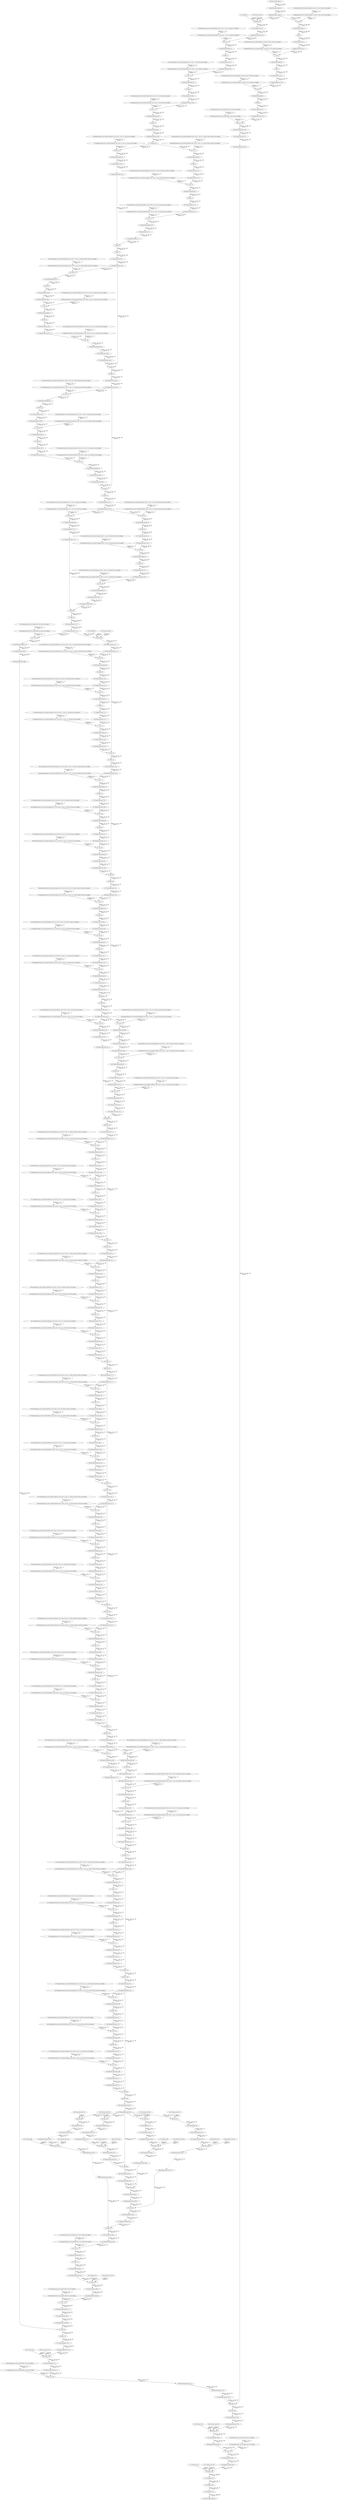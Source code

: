 strict digraph  {
"0 QuantizeLinear_input.0_1" [id=0, type=QuantizeLinear];
"1 DequantizeLinear_input.0_1" [id=1, type=DequantizeLinear];
"2 QuantizeLinear_nncf_module.highres_conv.conv1_sub1.convbn.conv.weight_1" [id=2, type=QuantizeLinear];
"3 DequantizeLinear_nncf_module.highres_conv.conv1_sub1.convbn.conv.weight_1" [id=3, type=DequantizeLinear];
"4 Conv_0" [id=4, type=Conv];
"5 BatchNormalization_1" [id=5, type=BatchNormalization];
"6 Relu_2" [id=6, type=Relu];
"7 QuantizeLinear_451_1" [id=7, type=QuantizeLinear];
"8 DequantizeLinear_451_1" [id=8, type=DequantizeLinear];
"9 QuantizeLinear_nncf_module.highres_conv.conv2_sub1.convbn.conv.weight_1" [id=9, type=QuantizeLinear];
"10 DequantizeLinear_nncf_module.highres_conv.conv2_sub1.convbn.conv.weight_1" [id=10, type=DequantizeLinear];
"11 Conv_3" [id=11, type=Conv];
"12 BatchNormalization_4" [id=12, type=BatchNormalization];
"13 Relu_5" [id=13, type=Relu];
"14 QuantizeLinear_454_1" [id=14, type=QuantizeLinear];
"15 DequantizeLinear_454_1" [id=15, type=DequantizeLinear];
"16 QuantizeLinear_nncf_module.highres_conv.conv3_sub1.convbn.conv.weight_1" [id=16, type=QuantizeLinear];
"17 DequantizeLinear_nncf_module.highres_conv.conv3_sub1.convbn.conv.weight_1" [id=17, type=DequantizeLinear];
"18 Conv_6" [id=18, type=Conv];
"19 BatchNormalization_7" [id=19, type=BatchNormalization];
"20 Relu_8" [id=20, type=Relu];
"21 Constant_9" [id=21, type=Constant];
"22 Constant_nncf_10" [id=22, type=Constant];
"23 Resize_10" [id=23, type=Resize];
"24 QuantizeLinear_459_1" [id=24, type=QuantizeLinear];
"25 DequantizeLinear_459_1" [id=25, type=DequantizeLinear];
"26 QuantizeLinear_nncf_module.backbone.conv1.conv1_1_3x3_s2.convbn.conv.weight_1" [id=26, type=QuantizeLinear];
"27 DequantizeLinear_nncf_module.backbone.conv1.conv1_1_3x3_s2.convbn.conv.weight_1" [id=27, type=DequantizeLinear];
"28 Conv_11" [id=28, type=Conv];
"29 BatchNormalization_12" [id=29, type=BatchNormalization];
"30 Relu_13" [id=30, type=Relu];
"31 QuantizeLinear_462_1" [id=31, type=QuantizeLinear];
"32 DequantizeLinear_462_1" [id=32, type=DequantizeLinear];
"33 QuantizeLinear_nncf_module.backbone.conv1.conv1_2_3x3.convbn.conv.weight_1" [id=33, type=QuantizeLinear];
"34 DequantizeLinear_nncf_module.backbone.conv1.conv1_2_3x3.convbn.conv.weight_1" [id=34, type=DequantizeLinear];
"35 Conv_14" [id=35, type=Conv];
"36 BatchNormalization_15" [id=36, type=BatchNormalization];
"37 Relu_16" [id=37, type=Relu];
"38 QuantizeLinear_465_1" [id=38, type=QuantizeLinear];
"39 DequantizeLinear_465_1" [id=39, type=DequantizeLinear];
"40 QuantizeLinear_nncf_module.backbone.conv1.conv1_3_3x3.convbn.conv.weight_1" [id=40, type=QuantizeLinear];
"41 DequantizeLinear_nncf_module.backbone.conv1.conv1_3_3x3.convbn.conv.weight_1" [id=41, type=DequantizeLinear];
"42 Conv_17" [id=42, type=Conv];
"43 BatchNormalization_18" [id=43, type=BatchNormalization];
"44 Relu_19" [id=44, type=Relu];
"45 QuantizeLinear_468_1" [id=45, type=QuantizeLinear];
"46 DequantizeLinear_468_1" [id=46, type=DequantizeLinear];
"47 MaxPool_20" [id=47, type=MaxPool];
"48 QuantizeLinear_nncf_module.backbone.conv2.conv2_1.conv_1x1_reduce_bnrelu.convbn.conv.weight_1" [id=48, type=QuantizeLinear];
"49 DequantizeLinear_nncf_module.backbone.conv2.conv2_1.conv_1x1_reduce_bnrelu.convbn.conv.weight_1" [id=49, type=DequantizeLinear];
"50 Conv_21" [id=50, type=Conv];
"51 BatchNormalization_22" [id=51, type=BatchNormalization];
"52 Relu_23" [id=52, type=Relu];
"53 QuantizeLinear_472_1" [id=53, type=QuantizeLinear];
"54 DequantizeLinear_472_1" [id=54, type=DequantizeLinear];
"55 QuantizeLinear_nncf_module.backbone.conv2.conv2_1.conv_3x3_bnrelu.convbn.conv.weight_1" [id=55, type=QuantizeLinear];
"56 DequantizeLinear_nncf_module.backbone.conv2.conv2_1.conv_3x3_bnrelu.convbn.conv.weight_1" [id=56, type=DequantizeLinear];
"57 Conv_24" [id=57, type=Conv];
"58 BatchNormalization_25" [id=58, type=BatchNormalization];
"59 Relu_26" [id=59, type=Relu];
"60 QuantizeLinear_475_1" [id=60, type=QuantizeLinear];
"61 DequantizeLinear_475_1" [id=61, type=DequantizeLinear];
"62 QuantizeLinear_nncf_module.backbone.conv2.conv2_1.conv_1x1_increase_bn.conv.weight_1" [id=62, type=QuantizeLinear];
"63 DequantizeLinear_nncf_module.backbone.conv2.conv2_1.conv_1x1_increase_bn.conv.weight_1" [id=63, type=DequantizeLinear];
"64 Conv_27" [id=64, type=Conv];
"65 BatchNormalization_28" [id=65, type=BatchNormalization];
"66 QuantizeLinear_nncf_module.backbone.conv2.conv2_1.conv_1x1_proj_bn.conv.weight_1" [id=66, type=QuantizeLinear];
"67 DequantizeLinear_nncf_module.backbone.conv2.conv2_1.conv_1x1_proj_bn.conv.weight_1" [id=67, type=DequantizeLinear];
"68 Conv_29" [id=68, type=Conv];
"69 BatchNormalization_30" [id=69, type=BatchNormalization];
"70 QuantizeLinear_477_1" [id=70, type=QuantizeLinear];
"71 DequantizeLinear_477_1" [id=71, type=DequantizeLinear];
"72 QuantizeLinear_479_1" [id=72, type=QuantizeLinear];
"73 DequantizeLinear_479_1" [id=73, type=DequantizeLinear];
"74 Add_31" [id=74, type=Add];
"75 Relu_32" [id=75, type=Relu];
"76 QuantizeLinear_481_1" [id=76, type=QuantizeLinear];
"77 DequantizeLinear_481_1" [id=77, type=DequantizeLinear];
"78 QuantizeLinear_nncf_module.backbone.conv2.conv2_2.conv_1x1_reduce_bnrelu.convbn.conv.weight_1" [id=78, type=QuantizeLinear];
"79 DequantizeLinear_nncf_module.backbone.conv2.conv2_2.conv_1x1_reduce_bnrelu.convbn.conv.weight_1" [id=79, type=DequantizeLinear];
"80 Conv_33" [id=80, type=Conv];
"81 BatchNormalization_34" [id=81, type=BatchNormalization];
"82 Relu_35" [id=82, type=Relu];
"83 QuantizeLinear_484_1" [id=83, type=QuantizeLinear];
"84 DequantizeLinear_484_1" [id=84, type=DequantizeLinear];
"85 QuantizeLinear_nncf_module.backbone.conv2.conv2_2.conv_3x3_bnrelu.convbn.conv.weight_1" [id=85, type=QuantizeLinear];
"86 DequantizeLinear_nncf_module.backbone.conv2.conv2_2.conv_3x3_bnrelu.convbn.conv.weight_1" [id=86, type=DequantizeLinear];
"87 Conv_36" [id=87, type=Conv];
"88 BatchNormalization_37" [id=88, type=BatchNormalization];
"89 Relu_38" [id=89, type=Relu];
"90 QuantizeLinear_487_1" [id=90, type=QuantizeLinear];
"91 DequantizeLinear_487_1" [id=91, type=DequantizeLinear];
"92 QuantizeLinear_nncf_module.backbone.conv2.conv2_2.conv_1x1_increase_bn.conv.weight_1" [id=92, type=QuantizeLinear];
"93 DequantizeLinear_nncf_module.backbone.conv2.conv2_2.conv_1x1_increase_bn.conv.weight_1" [id=93, type=DequantizeLinear];
"94 Conv_39" [id=94, type=Conv];
"95 BatchNormalization_40" [id=95, type=BatchNormalization];
"96 QuantizeLinear_489_1" [id=96, type=QuantizeLinear];
"97 DequantizeLinear_489_1" [id=97, type=DequantizeLinear];
"98 Add_41" [id=98, type=Add];
"99 Relu_42" [id=99, type=Relu];
"100 QuantizeLinear_491_1" [id=100, type=QuantizeLinear];
"101 DequantizeLinear_491_1" [id=101, type=DequantizeLinear];
"102 QuantizeLinear_nncf_module.backbone.conv2.conv2_3.conv_1x1_reduce_bnrelu.convbn.conv.weight_1" [id=102, type=QuantizeLinear];
"103 DequantizeLinear_nncf_module.backbone.conv2.conv2_3.conv_1x1_reduce_bnrelu.convbn.conv.weight_1" [id=103, type=DequantizeLinear];
"104 Conv_43" [id=104, type=Conv];
"105 BatchNormalization_44" [id=105, type=BatchNormalization];
"106 Relu_45" [id=106, type=Relu];
"107 QuantizeLinear_494_1" [id=107, type=QuantizeLinear];
"108 DequantizeLinear_494_1" [id=108, type=DequantizeLinear];
"109 QuantizeLinear_nncf_module.backbone.conv2.conv2_3.conv_3x3_bnrelu.convbn.conv.weight_1" [id=109, type=QuantizeLinear];
"110 DequantizeLinear_nncf_module.backbone.conv2.conv2_3.conv_3x3_bnrelu.convbn.conv.weight_1" [id=110, type=DequantizeLinear];
"111 Conv_46" [id=111, type=Conv];
"112 BatchNormalization_47" [id=112, type=BatchNormalization];
"113 Relu_48" [id=113, type=Relu];
"114 QuantizeLinear_497_1" [id=114, type=QuantizeLinear];
"115 DequantizeLinear_497_1" [id=115, type=DequantizeLinear];
"116 QuantizeLinear_nncf_module.backbone.conv2.conv2_3.conv_1x1_increase_bn.conv.weight_1" [id=116, type=QuantizeLinear];
"117 DequantizeLinear_nncf_module.backbone.conv2.conv2_3.conv_1x1_increase_bn.conv.weight_1" [id=117, type=DequantizeLinear];
"118 Conv_49" [id=118, type=Conv];
"119 BatchNormalization_50" [id=119, type=BatchNormalization];
"120 QuantizeLinear_499_1" [id=120, type=QuantizeLinear];
"121 DequantizeLinear_499_1" [id=121, type=DequantizeLinear];
"122 Add_51" [id=122, type=Add];
"123 Relu_52" [id=123, type=Relu];
"124 QuantizeLinear_501_1" [id=124, type=QuantizeLinear];
"125 DequantizeLinear_501_1" [id=125, type=DequantizeLinear];
"126 QuantizeLinear_nncf_module.backbone.conv3_1.conv_1x1_reduce_bnrelu.convbn.conv.weight_1" [id=126, type=QuantizeLinear];
"127 DequantizeLinear_nncf_module.backbone.conv3_1.conv_1x1_reduce_bnrelu.convbn.conv.weight_1" [id=127, type=DequantizeLinear];
"128 Conv_53" [id=128, type=Conv];
"129 BatchNormalization_54" [id=129, type=BatchNormalization];
"130 Relu_55" [id=130, type=Relu];
"131 QuantizeLinear_504_1" [id=131, type=QuantizeLinear];
"132 DequantizeLinear_504_1" [id=132, type=DequantizeLinear];
"133 QuantizeLinear_nncf_module.backbone.conv3_1.conv_3x3_bnrelu.convbn.conv.weight_1" [id=133, type=QuantizeLinear];
"134 DequantizeLinear_nncf_module.backbone.conv3_1.conv_3x3_bnrelu.convbn.conv.weight_1" [id=134, type=DequantizeLinear];
"135 Conv_56" [id=135, type=Conv];
"136 BatchNormalization_57" [id=136, type=BatchNormalization];
"137 Relu_58" [id=137, type=Relu];
"138 QuantizeLinear_507_1" [id=138, type=QuantizeLinear];
"139 DequantizeLinear_507_1" [id=139, type=DequantizeLinear];
"140 QuantizeLinear_nncf_module.backbone.conv3_1.conv_1x1_increase_bn.conv.weight_1" [id=140, type=QuantizeLinear];
"141 DequantizeLinear_nncf_module.backbone.conv3_1.conv_1x1_increase_bn.conv.weight_1" [id=141, type=DequantizeLinear];
"142 Conv_59" [id=142, type=Conv];
"143 BatchNormalization_60" [id=143, type=BatchNormalization];
"144 QuantizeLinear_nncf_module.backbone.conv3_1.conv_1x1_proj_bn.conv.weight_1" [id=144, type=QuantizeLinear];
"145 DequantizeLinear_nncf_module.backbone.conv3_1.conv_1x1_proj_bn.conv.weight_1" [id=145, type=DequantizeLinear];
"146 Conv_61" [id=146, type=Conv];
"147 BatchNormalization_62" [id=147, type=BatchNormalization];
"148 QuantizeLinear_509_1" [id=148, type=QuantizeLinear];
"149 DequantizeLinear_509_1" [id=149, type=DequantizeLinear];
"150 QuantizeLinear_511_1" [id=150, type=QuantizeLinear];
"151 DequantizeLinear_511_1" [id=151, type=DequantizeLinear];
"152 Add_63" [id=152, type=Add];
"153 Relu_64" [id=153, type=Relu];
"154 Constant_65" [id=154, type=Constant];
"155 Constant_nncf_67" [id=155, type=Constant];
"156 QuantizeLinear_513_1" [id=156, type=QuantizeLinear];
"157 DequantizeLinear_513_1" [id=157, type=DequantizeLinear];
"158 Resize_66" [id=158, type=Resize];
"159 QuantizeLinear_515_1" [id=159, type=QuantizeLinear];
"160 DequantizeLinear_515_1" [id=160, type=DequantizeLinear];
"161 QuantizeLinear_nncf_module.backbone.conv3_rest.conv3_2.conv_1x1_reduce_bnrelu.convbn.conv.weight_1" [id=161, type=QuantizeLinear];
"162 DequantizeLinear_nncf_module.backbone.conv3_rest.conv3_2.conv_1x1_reduce_bnrelu.convbn.conv.weight_1" [id=162, type=DequantizeLinear];
"163 Conv_67" [id=163, type=Conv];
"164 BatchNormalization_68" [id=164, type=BatchNormalization];
"165 Relu_69" [id=165, type=Relu];
"166 QuantizeLinear_518_1" [id=166, type=QuantizeLinear];
"167 DequantizeLinear_518_1" [id=167, type=DequantizeLinear];
"168 QuantizeLinear_nncf_module.backbone.conv3_rest.conv3_2.conv_3x3_bnrelu.convbn.conv.weight_1" [id=168, type=QuantizeLinear];
"169 DequantizeLinear_nncf_module.backbone.conv3_rest.conv3_2.conv_3x3_bnrelu.convbn.conv.weight_1" [id=169, type=DequantizeLinear];
"170 Conv_70" [id=170, type=Conv];
"171 BatchNormalization_71" [id=171, type=BatchNormalization];
"172 Relu_72" [id=172, type=Relu];
"173 QuantizeLinear_521_1" [id=173, type=QuantizeLinear];
"174 DequantizeLinear_521_1" [id=174, type=DequantizeLinear];
"175 QuantizeLinear_nncf_module.backbone.conv3_rest.conv3_2.conv_1x1_increase_bn.conv.weight_1" [id=175, type=QuantizeLinear];
"176 DequantizeLinear_nncf_module.backbone.conv3_rest.conv3_2.conv_1x1_increase_bn.conv.weight_1" [id=176, type=DequantizeLinear];
"177 Conv_73" [id=177, type=Conv];
"178 BatchNormalization_74" [id=178, type=BatchNormalization];
"179 QuantizeLinear_523_1" [id=179, type=QuantizeLinear];
"180 DequantizeLinear_523_1" [id=180, type=DequantizeLinear];
"181 Add_75" [id=181, type=Add];
"182 Relu_76" [id=182, type=Relu];
"183 QuantizeLinear_525_1" [id=183, type=QuantizeLinear];
"184 DequantizeLinear_525_1" [id=184, type=DequantizeLinear];
"185 QuantizeLinear_nncf_module.backbone.conv3_rest.conv3_3.conv_1x1_reduce_bnrelu.convbn.conv.weight_1" [id=185, type=QuantizeLinear];
"186 DequantizeLinear_nncf_module.backbone.conv3_rest.conv3_3.conv_1x1_reduce_bnrelu.convbn.conv.weight_1" [id=186, type=DequantizeLinear];
"187 Conv_77" [id=187, type=Conv];
"188 BatchNormalization_78" [id=188, type=BatchNormalization];
"189 Relu_79" [id=189, type=Relu];
"190 QuantizeLinear_528_1" [id=190, type=QuantizeLinear];
"191 DequantizeLinear_528_1" [id=191, type=DequantizeLinear];
"192 QuantizeLinear_nncf_module.backbone.conv3_rest.conv3_3.conv_3x3_bnrelu.convbn.conv.weight_1" [id=192, type=QuantizeLinear];
"193 DequantizeLinear_nncf_module.backbone.conv3_rest.conv3_3.conv_3x3_bnrelu.convbn.conv.weight_1" [id=193, type=DequantizeLinear];
"194 Conv_80" [id=194, type=Conv];
"195 BatchNormalization_81" [id=195, type=BatchNormalization];
"196 Relu_82" [id=196, type=Relu];
"197 QuantizeLinear_531_1" [id=197, type=QuantizeLinear];
"198 DequantizeLinear_531_1" [id=198, type=DequantizeLinear];
"199 QuantizeLinear_nncf_module.backbone.conv3_rest.conv3_3.conv_1x1_increase_bn.conv.weight_1" [id=199, type=QuantizeLinear];
"200 DequantizeLinear_nncf_module.backbone.conv3_rest.conv3_3.conv_1x1_increase_bn.conv.weight_1" [id=200, type=DequantizeLinear];
"201 Conv_83" [id=201, type=Conv];
"202 BatchNormalization_84" [id=202, type=BatchNormalization];
"203 QuantizeLinear_533_1" [id=203, type=QuantizeLinear];
"204 DequantizeLinear_533_1" [id=204, type=DequantizeLinear];
"205 Add_85" [id=205, type=Add];
"206 Relu_86" [id=206, type=Relu];
"207 QuantizeLinear_535_1" [id=207, type=QuantizeLinear];
"208 DequantizeLinear_535_1" [id=208, type=DequantizeLinear];
"209 QuantizeLinear_nncf_module.backbone.conv3_rest.conv3_4.conv_1x1_reduce_bnrelu.convbn.conv.weight_1" [id=209, type=QuantizeLinear];
"210 DequantizeLinear_nncf_module.backbone.conv3_rest.conv3_4.conv_1x1_reduce_bnrelu.convbn.conv.weight_1" [id=210, type=DequantizeLinear];
"211 Conv_87" [id=211, type=Conv];
"212 BatchNormalization_88" [id=212, type=BatchNormalization];
"213 Relu_89" [id=213, type=Relu];
"214 QuantizeLinear_538_1" [id=214, type=QuantizeLinear];
"215 DequantizeLinear_538_1" [id=215, type=DequantizeLinear];
"216 QuantizeLinear_nncf_module.backbone.conv3_rest.conv3_4.conv_3x3_bnrelu.convbn.conv.weight_1" [id=216, type=QuantizeLinear];
"217 DequantizeLinear_nncf_module.backbone.conv3_rest.conv3_4.conv_3x3_bnrelu.convbn.conv.weight_1" [id=217, type=DequantizeLinear];
"218 Conv_90" [id=218, type=Conv];
"219 BatchNormalization_91" [id=219, type=BatchNormalization];
"220 Relu_92" [id=220, type=Relu];
"221 QuantizeLinear_541_1" [id=221, type=QuantizeLinear];
"222 DequantizeLinear_541_1" [id=222, type=DequantizeLinear];
"223 QuantizeLinear_nncf_module.backbone.conv3_rest.conv3_4.conv_1x1_increase_bn.conv.weight_1" [id=223, type=QuantizeLinear];
"224 DequantizeLinear_nncf_module.backbone.conv3_rest.conv3_4.conv_1x1_increase_bn.conv.weight_1" [id=224, type=DequantizeLinear];
"225 Conv_93" [id=225, type=Conv];
"226 BatchNormalization_94" [id=226, type=BatchNormalization];
"227 QuantizeLinear_543_1" [id=227, type=QuantizeLinear];
"228 DequantizeLinear_543_1" [id=228, type=DequantizeLinear];
"229 Add_95" [id=229, type=Add];
"230 Relu_96" [id=230, type=Relu];
"231 QuantizeLinear_545_1" [id=231, type=QuantizeLinear];
"232 DequantizeLinear_545_1" [id=232, type=DequantizeLinear];
"233 QuantizeLinear_nncf_module.backbone.conv4.conv4_1.conv_1x1_reduce_bnrelu.convbn.conv.weight_1" [id=233, type=QuantizeLinear];
"234 DequantizeLinear_nncf_module.backbone.conv4.conv4_1.conv_1x1_reduce_bnrelu.convbn.conv.weight_1" [id=234, type=DequantizeLinear];
"235 Conv_97" [id=235, type=Conv];
"236 BatchNormalization_98" [id=236, type=BatchNormalization];
"237 Relu_99" [id=237, type=Relu];
"238 QuantizeLinear_548_1" [id=238, type=QuantizeLinear];
"239 DequantizeLinear_548_1" [id=239, type=DequantizeLinear];
"240 QuantizeLinear_nncf_module.backbone.conv4.conv4_1.conv_3x3_bnrelu.convbn.conv.weight_1" [id=240, type=QuantizeLinear];
"241 DequantizeLinear_nncf_module.backbone.conv4.conv4_1.conv_3x3_bnrelu.convbn.conv.weight_1" [id=241, type=DequantizeLinear];
"242 Conv_100" [id=242, type=Conv];
"243 BatchNormalization_101" [id=243, type=BatchNormalization];
"244 Relu_102" [id=244, type=Relu];
"245 QuantizeLinear_551_1" [id=245, type=QuantizeLinear];
"246 DequantizeLinear_551_1" [id=246, type=DequantizeLinear];
"247 QuantizeLinear_nncf_module.backbone.conv4.conv4_1.conv_1x1_increase_bn.conv.weight_1" [id=247, type=QuantizeLinear];
"248 DequantizeLinear_nncf_module.backbone.conv4.conv4_1.conv_1x1_increase_bn.conv.weight_1" [id=248, type=DequantizeLinear];
"249 Conv_103" [id=249, type=Conv];
"250 BatchNormalization_104" [id=250, type=BatchNormalization];
"251 QuantizeLinear_nncf_module.backbone.conv4.conv4_1.conv_1x1_proj_bn.conv.weight_1" [id=251, type=QuantizeLinear];
"252 DequantizeLinear_nncf_module.backbone.conv4.conv4_1.conv_1x1_proj_bn.conv.weight_1" [id=252, type=DequantizeLinear];
"253 Conv_105" [id=253, type=Conv];
"254 BatchNormalization_106" [id=254, type=BatchNormalization];
"255 QuantizeLinear_553_1" [id=255, type=QuantizeLinear];
"256 DequantizeLinear_553_1" [id=256, type=DequantizeLinear];
"257 QuantizeLinear_555_1" [id=257, type=QuantizeLinear];
"258 DequantizeLinear_555_1" [id=258, type=DequantizeLinear];
"259 Add_107" [id=259, type=Add];
"260 Relu_108" [id=260, type=Relu];
"261 QuantizeLinear_557_1" [id=261, type=QuantizeLinear];
"262 DequantizeLinear_557_1" [id=262, type=DequantizeLinear];
"263 QuantizeLinear_nncf_module.backbone.conv4.conv4_2.conv_1x1_reduce_bnrelu.convbn.conv.weight_1" [id=263, type=QuantizeLinear];
"264 DequantizeLinear_nncf_module.backbone.conv4.conv4_2.conv_1x1_reduce_bnrelu.convbn.conv.weight_1" [id=264, type=DequantizeLinear];
"265 Conv_109" [id=265, type=Conv];
"266 BatchNormalization_110" [id=266, type=BatchNormalization];
"267 Relu_111" [id=267, type=Relu];
"268 QuantizeLinear_560_1" [id=268, type=QuantizeLinear];
"269 DequantizeLinear_560_1" [id=269, type=DequantizeLinear];
"270 QuantizeLinear_nncf_module.backbone.conv4.conv4_2.conv_3x3_bnrelu.convbn.conv.weight_1" [id=270, type=QuantizeLinear];
"271 DequantizeLinear_nncf_module.backbone.conv4.conv4_2.conv_3x3_bnrelu.convbn.conv.weight_1" [id=271, type=DequantizeLinear];
"272 Conv_112" [id=272, type=Conv];
"273 BatchNormalization_113" [id=273, type=BatchNormalization];
"274 Relu_114" [id=274, type=Relu];
"275 QuantizeLinear_563_1" [id=275, type=QuantizeLinear];
"276 DequantizeLinear_563_1" [id=276, type=DequantizeLinear];
"277 QuantizeLinear_nncf_module.backbone.conv4.conv4_2.conv_1x1_increase_bn.conv.weight_1" [id=277, type=QuantizeLinear];
"278 DequantizeLinear_nncf_module.backbone.conv4.conv4_2.conv_1x1_increase_bn.conv.weight_1" [id=278, type=DequantizeLinear];
"279 Conv_115" [id=279, type=Conv];
"280 BatchNormalization_116" [id=280, type=BatchNormalization];
"281 QuantizeLinear_565_1" [id=281, type=QuantizeLinear];
"282 DequantizeLinear_565_1" [id=282, type=DequantizeLinear];
"283 Add_117" [id=283, type=Add];
"284 Relu_118" [id=284, type=Relu];
"285 QuantizeLinear_567_1" [id=285, type=QuantizeLinear];
"286 DequantizeLinear_567_1" [id=286, type=DequantizeLinear];
"287 QuantizeLinear_nncf_module.backbone.conv4.conv4_3.conv_1x1_reduce_bnrelu.convbn.conv.weight_1" [id=287, type=QuantizeLinear];
"288 DequantizeLinear_nncf_module.backbone.conv4.conv4_3.conv_1x1_reduce_bnrelu.convbn.conv.weight_1" [id=288, type=DequantizeLinear];
"289 Conv_119" [id=289, type=Conv];
"290 BatchNormalization_120" [id=290, type=BatchNormalization];
"291 Relu_121" [id=291, type=Relu];
"292 QuantizeLinear_570_1" [id=292, type=QuantizeLinear];
"293 DequantizeLinear_570_1" [id=293, type=DequantizeLinear];
"294 QuantizeLinear_nncf_module.backbone.conv4.conv4_3.conv_3x3_bnrelu.convbn.conv.weight_1" [id=294, type=QuantizeLinear];
"295 DequantizeLinear_nncf_module.backbone.conv4.conv4_3.conv_3x3_bnrelu.convbn.conv.weight_1" [id=295, type=DequantizeLinear];
"296 Conv_122" [id=296, type=Conv];
"297 BatchNormalization_123" [id=297, type=BatchNormalization];
"298 Relu_124" [id=298, type=Relu];
"299 QuantizeLinear_573_1" [id=299, type=QuantizeLinear];
"300 DequantizeLinear_573_1" [id=300, type=DequantizeLinear];
"301 QuantizeLinear_nncf_module.backbone.conv4.conv4_3.conv_1x1_increase_bn.conv.weight_1" [id=301, type=QuantizeLinear];
"302 DequantizeLinear_nncf_module.backbone.conv4.conv4_3.conv_1x1_increase_bn.conv.weight_1" [id=302, type=DequantizeLinear];
"303 Conv_125" [id=303, type=Conv];
"304 BatchNormalization_126" [id=304, type=BatchNormalization];
"305 QuantizeLinear_575_1" [id=305, type=QuantizeLinear];
"306 DequantizeLinear_575_1" [id=306, type=DequantizeLinear];
"307 Add_127" [id=307, type=Add];
"308 Relu_128" [id=308, type=Relu];
"309 QuantizeLinear_577_1" [id=309, type=QuantizeLinear];
"310 DequantizeLinear_577_1" [id=310, type=DequantizeLinear];
"311 QuantizeLinear_nncf_module.backbone.conv4.conv4_4.conv_1x1_reduce_bnrelu.convbn.conv.weight_1" [id=311, type=QuantizeLinear];
"312 DequantizeLinear_nncf_module.backbone.conv4.conv4_4.conv_1x1_reduce_bnrelu.convbn.conv.weight_1" [id=312, type=DequantizeLinear];
"313 Conv_129" [id=313, type=Conv];
"314 BatchNormalization_130" [id=314, type=BatchNormalization];
"315 Relu_131" [id=315, type=Relu];
"316 QuantizeLinear_580_1" [id=316, type=QuantizeLinear];
"317 DequantizeLinear_580_1" [id=317, type=DequantizeLinear];
"318 QuantizeLinear_nncf_module.backbone.conv4.conv4_4.conv_3x3_bnrelu.convbn.conv.weight_1" [id=318, type=QuantizeLinear];
"319 DequantizeLinear_nncf_module.backbone.conv4.conv4_4.conv_3x3_bnrelu.convbn.conv.weight_1" [id=319, type=DequantizeLinear];
"320 Conv_132" [id=320, type=Conv];
"321 BatchNormalization_133" [id=321, type=BatchNormalization];
"322 Relu_134" [id=322, type=Relu];
"323 QuantizeLinear_583_1" [id=323, type=QuantizeLinear];
"324 DequantizeLinear_583_1" [id=324, type=DequantizeLinear];
"325 QuantizeLinear_nncf_module.backbone.conv4.conv4_4.conv_1x1_increase_bn.conv.weight_1" [id=325, type=QuantizeLinear];
"326 DequantizeLinear_nncf_module.backbone.conv4.conv4_4.conv_1x1_increase_bn.conv.weight_1" [id=326, type=DequantizeLinear];
"327 Conv_135" [id=327, type=Conv];
"328 BatchNormalization_136" [id=328, type=BatchNormalization];
"329 QuantizeLinear_585_1" [id=329, type=QuantizeLinear];
"330 DequantizeLinear_585_1" [id=330, type=DequantizeLinear];
"331 Add_137" [id=331, type=Add];
"332 Relu_138" [id=332, type=Relu];
"333 QuantizeLinear_587_1" [id=333, type=QuantizeLinear];
"334 DequantizeLinear_587_1" [id=334, type=DequantizeLinear];
"335 QuantizeLinear_nncf_module.backbone.conv4.conv4_5.conv_1x1_reduce_bnrelu.convbn.conv.weight_1" [id=335, type=QuantizeLinear];
"336 DequantizeLinear_nncf_module.backbone.conv4.conv4_5.conv_1x1_reduce_bnrelu.convbn.conv.weight_1" [id=336, type=DequantizeLinear];
"337 Conv_139" [id=337, type=Conv];
"338 BatchNormalization_140" [id=338, type=BatchNormalization];
"339 Relu_141" [id=339, type=Relu];
"340 QuantizeLinear_590_1" [id=340, type=QuantizeLinear];
"341 DequantizeLinear_590_1" [id=341, type=DequantizeLinear];
"342 QuantizeLinear_nncf_module.backbone.conv4.conv4_5.conv_3x3_bnrelu.convbn.conv.weight_1" [id=342, type=QuantizeLinear];
"343 DequantizeLinear_nncf_module.backbone.conv4.conv4_5.conv_3x3_bnrelu.convbn.conv.weight_1" [id=343, type=DequantizeLinear];
"344 Conv_142" [id=344, type=Conv];
"345 BatchNormalization_143" [id=345, type=BatchNormalization];
"346 Relu_144" [id=346, type=Relu];
"347 QuantizeLinear_593_1" [id=347, type=QuantizeLinear];
"348 DequantizeLinear_593_1" [id=348, type=DequantizeLinear];
"349 QuantizeLinear_nncf_module.backbone.conv4.conv4_5.conv_1x1_increase_bn.conv.weight_1" [id=349, type=QuantizeLinear];
"350 DequantizeLinear_nncf_module.backbone.conv4.conv4_5.conv_1x1_increase_bn.conv.weight_1" [id=350, type=DequantizeLinear];
"351 Conv_145" [id=351, type=Conv];
"352 BatchNormalization_146" [id=352, type=BatchNormalization];
"353 QuantizeLinear_595_1" [id=353, type=QuantizeLinear];
"354 DequantizeLinear_595_1" [id=354, type=DequantizeLinear];
"355 Add_147" [id=355, type=Add];
"356 Relu_148" [id=356, type=Relu];
"357 QuantizeLinear_597_1" [id=357, type=QuantizeLinear];
"358 DequantizeLinear_597_1" [id=358, type=DequantizeLinear];
"359 QuantizeLinear_nncf_module.backbone.conv4.conv4_6.conv_1x1_reduce_bnrelu.convbn.conv.weight_1" [id=359, type=QuantizeLinear];
"360 DequantizeLinear_nncf_module.backbone.conv4.conv4_6.conv_1x1_reduce_bnrelu.convbn.conv.weight_1" [id=360, type=DequantizeLinear];
"361 Conv_149" [id=361, type=Conv];
"362 BatchNormalization_150" [id=362, type=BatchNormalization];
"363 Relu_151" [id=363, type=Relu];
"364 QuantizeLinear_600_1" [id=364, type=QuantizeLinear];
"365 DequantizeLinear_600_1" [id=365, type=DequantizeLinear];
"366 QuantizeLinear_nncf_module.backbone.conv4.conv4_6.conv_3x3_bnrelu.convbn.conv.weight_1" [id=366, type=QuantizeLinear];
"367 DequantizeLinear_nncf_module.backbone.conv4.conv4_6.conv_3x3_bnrelu.convbn.conv.weight_1" [id=367, type=DequantizeLinear];
"368 Conv_152" [id=368, type=Conv];
"369 BatchNormalization_153" [id=369, type=BatchNormalization];
"370 Relu_154" [id=370, type=Relu];
"371 QuantizeLinear_603_1" [id=371, type=QuantizeLinear];
"372 DequantizeLinear_603_1" [id=372, type=DequantizeLinear];
"373 QuantizeLinear_nncf_module.backbone.conv4.conv4_6.conv_1x1_increase_bn.conv.weight_1" [id=373, type=QuantizeLinear];
"374 DequantizeLinear_nncf_module.backbone.conv4.conv4_6.conv_1x1_increase_bn.conv.weight_1" [id=374, type=DequantizeLinear];
"375 Conv_155" [id=375, type=Conv];
"376 BatchNormalization_156" [id=376, type=BatchNormalization];
"377 QuantizeLinear_605_1" [id=377, type=QuantizeLinear];
"378 DequantizeLinear_605_1" [id=378, type=DequantizeLinear];
"379 Add_157" [id=379, type=Add];
"380 Relu_158" [id=380, type=Relu];
"381 QuantizeLinear_607_1" [id=381, type=QuantizeLinear];
"382 DequantizeLinear_607_1" [id=382, type=DequantizeLinear];
"383 QuantizeLinear_nncf_module.backbone.conv5.conv5_1.conv_1x1_reduce_bnrelu.convbn.conv.weight_1" [id=383, type=QuantizeLinear];
"384 DequantizeLinear_nncf_module.backbone.conv5.conv5_1.conv_1x1_reduce_bnrelu.convbn.conv.weight_1" [id=384, type=DequantizeLinear];
"385 Conv_159" [id=385, type=Conv];
"386 BatchNormalization_160" [id=386, type=BatchNormalization];
"387 Relu_161" [id=387, type=Relu];
"388 QuantizeLinear_610_1" [id=388, type=QuantizeLinear];
"389 DequantizeLinear_610_1" [id=389, type=DequantizeLinear];
"390 QuantizeLinear_nncf_module.backbone.conv5.conv5_1.conv_3x3_bnrelu.convbn.conv.weight_1" [id=390, type=QuantizeLinear];
"391 DequantizeLinear_nncf_module.backbone.conv5.conv5_1.conv_3x3_bnrelu.convbn.conv.weight_1" [id=391, type=DequantizeLinear];
"392 Conv_162" [id=392, type=Conv];
"393 BatchNormalization_163" [id=393, type=BatchNormalization];
"394 Relu_164" [id=394, type=Relu];
"395 QuantizeLinear_613_1" [id=395, type=QuantizeLinear];
"396 DequantizeLinear_613_1" [id=396, type=DequantizeLinear];
"397 QuantizeLinear_nncf_module.backbone.conv5.conv5_1.conv_1x1_increase_bn.conv.weight_1" [id=397, type=QuantizeLinear];
"398 DequantizeLinear_nncf_module.backbone.conv5.conv5_1.conv_1x1_increase_bn.conv.weight_1" [id=398, type=DequantizeLinear];
"399 Conv_165" [id=399, type=Conv];
"400 BatchNormalization_166" [id=400, type=BatchNormalization];
"401 QuantizeLinear_nncf_module.backbone.conv5.conv5_1.conv_1x1_proj_bn.conv.weight_1" [id=401, type=QuantizeLinear];
"402 DequantizeLinear_nncf_module.backbone.conv5.conv5_1.conv_1x1_proj_bn.conv.weight_1" [id=402, type=DequantizeLinear];
"403 Conv_167" [id=403, type=Conv];
"404 BatchNormalization_168" [id=404, type=BatchNormalization];
"405 QuantizeLinear_615_1" [id=405, type=QuantizeLinear];
"406 DequantizeLinear_615_1" [id=406, type=DequantizeLinear];
"407 QuantizeLinear_617_1" [id=407, type=QuantizeLinear];
"408 DequantizeLinear_617_1" [id=408, type=DequantizeLinear];
"409 Add_169" [id=409, type=Add];
"410 Relu_170" [id=410, type=Relu];
"411 QuantizeLinear_619_1" [id=411, type=QuantizeLinear];
"412 DequantizeLinear_619_1" [id=412, type=DequantizeLinear];
"413 QuantizeLinear_nncf_module.backbone.conv5.conv5_2.conv_1x1_reduce_bnrelu.convbn.conv.weight_1" [id=413, type=QuantizeLinear];
"414 DequantizeLinear_nncf_module.backbone.conv5.conv5_2.conv_1x1_reduce_bnrelu.convbn.conv.weight_1" [id=414, type=DequantizeLinear];
"415 Conv_171" [id=415, type=Conv];
"416 BatchNormalization_172" [id=416, type=BatchNormalization];
"417 Relu_173" [id=417, type=Relu];
"418 QuantizeLinear_622_1" [id=418, type=QuantizeLinear];
"419 DequantizeLinear_622_1" [id=419, type=DequantizeLinear];
"420 QuantizeLinear_nncf_module.backbone.conv5.conv5_2.conv_3x3_bnrelu.convbn.conv.weight_1" [id=420, type=QuantizeLinear];
"421 DequantizeLinear_nncf_module.backbone.conv5.conv5_2.conv_3x3_bnrelu.convbn.conv.weight_1" [id=421, type=DequantizeLinear];
"422 Conv_174" [id=422, type=Conv];
"423 BatchNormalization_175" [id=423, type=BatchNormalization];
"424 Relu_176" [id=424, type=Relu];
"425 QuantizeLinear_625_1" [id=425, type=QuantizeLinear];
"426 DequantizeLinear_625_1" [id=426, type=DequantizeLinear];
"427 QuantizeLinear_nncf_module.backbone.conv5.conv5_2.conv_1x1_increase_bn.conv.weight_1" [id=427, type=QuantizeLinear];
"428 DequantizeLinear_nncf_module.backbone.conv5.conv5_2.conv_1x1_increase_bn.conv.weight_1" [id=428, type=DequantizeLinear];
"429 Conv_177" [id=429, type=Conv];
"430 BatchNormalization_178" [id=430, type=BatchNormalization];
"431 QuantizeLinear_627_1" [id=431, type=QuantizeLinear];
"432 DequantizeLinear_627_1" [id=432, type=DequantizeLinear];
"433 Add_179" [id=433, type=Add];
"434 Relu_180" [id=434, type=Relu];
"435 QuantizeLinear_629_1" [id=435, type=QuantizeLinear];
"436 DequantizeLinear_629_1" [id=436, type=DequantizeLinear];
"437 QuantizeLinear_nncf_module.backbone.conv5.conv5_3.conv_1x1_reduce_bnrelu.convbn.conv.weight_1" [id=437, type=QuantizeLinear];
"438 DequantizeLinear_nncf_module.backbone.conv5.conv5_3.conv_1x1_reduce_bnrelu.convbn.conv.weight_1" [id=438, type=DequantizeLinear];
"439 Conv_181" [id=439, type=Conv];
"440 BatchNormalization_182" [id=440, type=BatchNormalization];
"441 Relu_183" [id=441, type=Relu];
"442 QuantizeLinear_632_1" [id=442, type=QuantizeLinear];
"443 DequantizeLinear_632_1" [id=443, type=DequantizeLinear];
"444 QuantizeLinear_nncf_module.backbone.conv5.conv5_3.conv_3x3_bnrelu.convbn.conv.weight_1" [id=444, type=QuantizeLinear];
"445 DequantizeLinear_nncf_module.backbone.conv5.conv5_3.conv_3x3_bnrelu.convbn.conv.weight_1" [id=445, type=DequantizeLinear];
"446 Conv_184" [id=446, type=Conv];
"447 BatchNormalization_185" [id=447, type=BatchNormalization];
"448 Relu_186" [id=448, type=Relu];
"449 QuantizeLinear_635_1" [id=449, type=QuantizeLinear];
"450 DequantizeLinear_635_1" [id=450, type=DequantizeLinear];
"451 QuantizeLinear_nncf_module.backbone.conv5.conv5_3.conv_1x1_increase_bn.conv.weight_1" [id=451, type=QuantizeLinear];
"452 DequantizeLinear_nncf_module.backbone.conv5.conv5_3.conv_1x1_increase_bn.conv.weight_1" [id=452, type=DequantizeLinear];
"453 Conv_187" [id=453, type=Conv];
"454 BatchNormalization_188" [id=454, type=BatchNormalization];
"455 QuantizeLinear_637_1" [id=455, type=QuantizeLinear];
"456 DequantizeLinear_637_1" [id=456, type=DequantizeLinear];
"457 Add_189" [id=457, type=Add];
"458 Relu_190" [id=458, type=Relu];
"459 Constant_nncf_193" [id=459, type=Constant];
"460 QuantizeLinear_639_1" [id=460, type=QuantizeLinear];
"461 DequantizeLinear_639_1" [id=461, type=DequantizeLinear];
"462 Pad_191" [id=462, type=Pad];
"463 GlobalAveragePool_192" [id=463, type=GlobalAveragePool];
"464 Constant_193" [id=464, type=Constant];
"465 Constant_nncf_197" [id=465, type=Constant];
"466 QuantizeLinear_641_1" [id=466, type=QuantizeLinear];
"467 DequantizeLinear_641_1" [id=467, type=DequantizeLinear];
"468 Resize_194" [id=468, type=Resize];
"469 QuantizeLinear_643_1" [id=469, type=QuantizeLinear];
"470 DequantizeLinear_643_1" [id=470, type=DequantizeLinear];
"471 Add_195" [id=471, type=Add];
"472 Constant_nncf_200" [id=472, type=Constant];
"473 Pad_196" [id=473, type=Pad];
"474 AveragePool_197" [id=474, type=AveragePool];
"475 Constant_198" [id=475, type=Constant];
"476 Constant_nncf_204" [id=476, type=Constant];
"477 QuantizeLinear_646_1" [id=477, type=QuantizeLinear];
"478 DequantizeLinear_646_1" [id=478, type=DequantizeLinear];
"479 Resize_199" [id=479, type=Resize];
"480 QuantizeLinear_644_1" [id=480, type=QuantizeLinear];
"481 DequantizeLinear_644_1" [id=481, type=DequantizeLinear];
"482 QuantizeLinear_648_1" [id=482, type=QuantizeLinear];
"483 DequantizeLinear_648_1" [id=483, type=DequantizeLinear];
"484 Add_200" [id=484, type=Add];
"485 Constant_nncf_207" [id=485, type=Constant];
"486 Pad_201" [id=486, type=Pad];
"487 AveragePool_202" [id=487, type=AveragePool];
"488 Constant_203" [id=488, type=Constant];
"489 Constant_nncf_211" [id=489, type=Constant];
"490 QuantizeLinear_651_1" [id=490, type=QuantizeLinear];
"491 DequantizeLinear_651_1" [id=491, type=DequantizeLinear];
"492 Resize_204" [id=492, type=Resize];
"493 QuantizeLinear_649_1" [id=493, type=QuantizeLinear];
"494 DequantizeLinear_649_1" [id=494, type=DequantizeLinear];
"495 QuantizeLinear_653_1" [id=495, type=QuantizeLinear];
"496 DequantizeLinear_653_1" [id=496, type=DequantizeLinear];
"497 Add_205" [id=497, type=Add];
"498 Constant_nncf_214" [id=498, type=Constant];
"499 Pad_206" [id=499, type=Pad];
"500 AveragePool_207" [id=500, type=AveragePool];
"501 Constant_208" [id=501, type=Constant];
"502 Constant_nncf_218" [id=502, type=Constant];
"503 QuantizeLinear_656_1" [id=503, type=QuantizeLinear];
"504 DequantizeLinear_656_1" [id=504, type=DequantizeLinear];
"505 Resize_209" [id=505, type=Resize];
"506 QuantizeLinear_654_1" [id=506, type=QuantizeLinear];
"507 DequantizeLinear_654_1" [id=507, type=DequantizeLinear];
"508 QuantizeLinear_658_1" [id=508, type=QuantizeLinear];
"509 DequantizeLinear_658_1" [id=509, type=DequantizeLinear];
"510 Add_210" [id=510, type=Add];
"511 QuantizeLinear_659_1" [id=511, type=QuantizeLinear];
"512 DequantizeLinear_659_1" [id=512, type=DequantizeLinear];
"513 QuantizeLinear_nncf_module.conv5_4_k1.convbn.conv.weight_1" [id=513, type=QuantizeLinear];
"514 DequantizeLinear_nncf_module.conv5_4_k1.convbn.conv.weight_1" [id=514, type=DequantizeLinear];
"515 Conv_211" [id=515, type=Conv];
"516 BatchNormalization_212" [id=516, type=BatchNormalization];
"517 Relu_213" [id=517, type=Relu];
"518 Constant_214" [id=518, type=Constant];
"519 Constant_nncf_225" [id=519, type=Constant];
"520 QuantizeLinear_662_1" [id=520, type=QuantizeLinear];
"521 DequantizeLinear_662_1" [id=521, type=DequantizeLinear];
"522 Resize_215" [id=522, type=Resize];
"523 QuantizeLinear_664_1" [id=523, type=QuantizeLinear];
"524 DequantizeLinear_664_1" [id=524, type=DequantizeLinear];
"525 QuantizeLinear_nncf_module.cff42.conv.conv.weight_1" [id=525, type=QuantizeLinear];
"526 DequantizeLinear_nncf_module.cff42.conv.conv.weight_1" [id=526, type=DequantizeLinear];
"527 Conv_216" [id=527, type=Conv];
"528 BatchNormalization_217" [id=528, type=BatchNormalization];
"529 QuantizeLinear_nncf_module.cff42.conv_proj.conv.weight_1" [id=529, type=QuantizeLinear];
"530 DequantizeLinear_nncf_module.cff42.conv_proj.conv.weight_1" [id=530, type=DequantizeLinear];
"531 Conv_218" [id=531, type=Conv];
"532 BatchNormalization_219" [id=532, type=BatchNormalization];
"533 QuantizeLinear_666_1" [id=533, type=QuantizeLinear];
"534 DequantizeLinear_666_1" [id=534, type=DequantizeLinear];
"535 QuantizeLinear_668_1" [id=535, type=QuantizeLinear];
"536 DequantizeLinear_668_1" [id=536, type=DequantizeLinear];
"537 Add_220" [id=537, type=Add];
"538 Relu_221" [id=538, type=Relu];
"539 Constant_222" [id=539, type=Constant];
"540 Constant_nncf_234" [id=540, type=Constant];
"541 QuantizeLinear_670_1" [id=541, type=QuantizeLinear];
"542 DequantizeLinear_670_1" [id=542, type=DequantizeLinear];
"543 Resize_223" [id=543, type=Resize];
"544 QuantizeLinear_672_1" [id=544, type=QuantizeLinear];
"545 DequantizeLinear_672_1" [id=545, type=DequantizeLinear];
"546 QuantizeLinear_nncf_module.cff421.conv.conv.weight_1" [id=546, type=QuantizeLinear];
"547 DequantizeLinear_nncf_module.cff421.conv.conv.weight_1" [id=547, type=DequantizeLinear];
"548 Conv_224" [id=548, type=Conv];
"549 BatchNormalization_225" [id=549, type=BatchNormalization];
"550 QuantizeLinear_457_1" [id=550, type=QuantizeLinear];
"551 DequantizeLinear_457_1" [id=551, type=DequantizeLinear];
"552 QuantizeLinear_nncf_module.cff421.conv_proj.conv.weight_1" [id=552, type=QuantizeLinear];
"553 DequantizeLinear_nncf_module.cff421.conv_proj.conv.weight_1" [id=553, type=DequantizeLinear];
"554 Conv_226" [id=554, type=Conv];
"555 BatchNormalization_227" [id=555, type=BatchNormalization];
"556 QuantizeLinear_674_1" [id=556, type=QuantizeLinear];
"557 DequantizeLinear_674_1" [id=557, type=DequantizeLinear];
"558 QuantizeLinear_676_1" [id=558, type=QuantizeLinear];
"559 DequantizeLinear_676_1" [id=559, type=DequantizeLinear];
"560 Add_228" [id=560, type=Add];
"561 Relu_229" [id=561, type=Relu];
"562 Constant_230" [id=562, type=Constant];
"563 Constant_nncf_243" [id=563, type=Constant];
"564 QuantizeLinear_678_1" [id=564, type=QuantizeLinear];
"565 DequantizeLinear_678_1" [id=565, type=DequantizeLinear];
"566 Resize_231" [id=566, type=Resize];
"567 QuantizeLinear_680_1" [id=567, type=QuantizeLinear];
"568 DequantizeLinear_680_1" [id=568, type=DequantizeLinear];
"569 QuantizeLinear_nncf_module.conv6_cls.weight_1" [id=569, type=QuantizeLinear];
"570 DequantizeLinear_nncf_module.conv6_cls.weight_1" [id=570, type=DequantizeLinear];
"571 Conv_232" [id=571, type=Conv];
"572 Constant_233" [id=572, type=Constant];
"573 Constant_nncf_247" [id=573, type=Constant];
"574 QuantizeLinear_681_1" [id=574, type=QuantizeLinear];
"575 DequantizeLinear_681_1" [id=575, type=DequantizeLinear];
"576 Resize_234" [id=576, type=Resize];
"577 Transpose_235" [id=577, type=Transpose];
"578 Softmax_236" [id=578, type=Softmax];
"579 Transpose_237" [id=579, type=Transpose];
"580 nncf_model_input_0" [id=580, type=nncf_model_input];
"581 nncf_model_output_0" [id=581, type=nncf_model_output];
"0 QuantizeLinear_input.0_1" -> "1 DequantizeLinear_input.0_1"  [label="shape:[1, 3, 768, 960]\nports:0 -> 0", style=dashed];
"1 DequantizeLinear_input.0_1" -> "4 Conv_0"  [label="shape:[1, 3, 768, 960]\nports:0 -> 0", style=solid];
"1 DequantizeLinear_input.0_1" -> "23 Resize_10"  [label="shape:[1, 3, 768, 960]\nports:0 -> 0", style=solid];
"2 QuantizeLinear_nncf_module.highres_conv.conv1_sub1.convbn.conv.weight_1" -> "3 DequantizeLinear_nncf_module.highres_conv.conv1_sub1.convbn.conv.weight_1"  [label="shape:[32, 3, 3, 3]\nports:0 -> 0", style=dashed];
"3 DequantizeLinear_nncf_module.highres_conv.conv1_sub1.convbn.conv.weight_1" -> "4 Conv_0"  [label="shape:[32, 3, 3, 3]\nports:0 -> 1", style=solid];
"4 Conv_0" -> "5 BatchNormalization_1"  [label="shape:[1, 32, 384, 480]\nports:0 -> 0", style=solid];
"5 BatchNormalization_1" -> "6 Relu_2"  [label="shape:[1, 32, 384, 480]\nports:0 -> 0", style=solid];
"6 Relu_2" -> "7 QuantizeLinear_451_1"  [label="shape:[1, 32, 384, 480]\nports:0 -> 0", style=solid];
"7 QuantizeLinear_451_1" -> "8 DequantizeLinear_451_1"  [label="shape:[1, 32, 384, 480]\nports:0 -> 0", style=dashed];
"8 DequantizeLinear_451_1" -> "11 Conv_3"  [label="shape:[1, 32, 384, 480]\nports:0 -> 0", style=solid];
"9 QuantizeLinear_nncf_module.highres_conv.conv2_sub1.convbn.conv.weight_1" -> "10 DequantizeLinear_nncf_module.highres_conv.conv2_sub1.convbn.conv.weight_1"  [label="shape:[32, 32, 3, 3]\nports:0 -> 0", style=dashed];
"10 DequantizeLinear_nncf_module.highres_conv.conv2_sub1.convbn.conv.weight_1" -> "11 Conv_3"  [label="shape:[32, 32, 3, 3]\nports:0 -> 1", style=solid];
"11 Conv_3" -> "12 BatchNormalization_4"  [label="shape:[1, 32, 192, 240]\nports:0 -> 0", style=solid];
"12 BatchNormalization_4" -> "13 Relu_5"  [label="shape:[1, 32, 192, 240]\nports:0 -> 0", style=solid];
"13 Relu_5" -> "14 QuantizeLinear_454_1"  [label="shape:[1, 32, 192, 240]\nports:0 -> 0", style=solid];
"14 QuantizeLinear_454_1" -> "15 DequantizeLinear_454_1"  [label="shape:[1, 32, 192, 240]\nports:0 -> 0", style=dashed];
"15 DequantizeLinear_454_1" -> "18 Conv_6"  [label="shape:[1, 32, 192, 240]\nports:0 -> 0", style=solid];
"16 QuantizeLinear_nncf_module.highres_conv.conv3_sub1.convbn.conv.weight_1" -> "17 DequantizeLinear_nncf_module.highres_conv.conv3_sub1.convbn.conv.weight_1"  [label="shape:[32, 32, 3, 3]\nports:0 -> 0", style=dashed];
"17 DequantizeLinear_nncf_module.highres_conv.conv3_sub1.convbn.conv.weight_1" -> "18 Conv_6"  [label="shape:[32, 32, 3, 3]\nports:0 -> 1", style=solid];
"18 Conv_6" -> "19 BatchNormalization_7"  [label="shape:[1, 32, 96, 120]\nports:0 -> 0", style=solid];
"19 BatchNormalization_7" -> "20 Relu_8"  [label="shape:[1, 32, 96, 120]\nports:0 -> 0", style=solid];
"20 Relu_8" -> "550 QuantizeLinear_457_1"  [label="shape:[1, 32, 96, 120]\nports:0 -> 0", style=solid];
"21 Constant_9" -> "23 Resize_10"  [label="shape:[4]\nports:0 -> 2", style=solid];
"22 Constant_nncf_10" -> "23 Resize_10"  [label="shape:[8]\nports:0 -> 1", style=solid];
"23 Resize_10" -> "24 QuantizeLinear_459_1"  [label="shape:[1, 3, 384, 480]\nports:0 -> 0", style=solid];
"24 QuantizeLinear_459_1" -> "25 DequantizeLinear_459_1"  [label="shape:[1, 3, 384, 480]\nports:0 -> 0", style=dashed];
"25 DequantizeLinear_459_1" -> "28 Conv_11"  [label="shape:[1, 3, 384, 480]\nports:0 -> 0", style=solid];
"26 QuantizeLinear_nncf_module.backbone.conv1.conv1_1_3x3_s2.convbn.conv.weight_1" -> "27 DequantizeLinear_nncf_module.backbone.conv1.conv1_1_3x3_s2.convbn.conv.weight_1"  [label="shape:[32, 3, 3, 3]\nports:0 -> 0", style=dashed];
"27 DequantizeLinear_nncf_module.backbone.conv1.conv1_1_3x3_s2.convbn.conv.weight_1" -> "28 Conv_11"  [label="shape:[32, 3, 3, 3]\nports:0 -> 1", style=solid];
"28 Conv_11" -> "29 BatchNormalization_12"  [label="shape:[1, 32, 192, 240]\nports:0 -> 0", style=solid];
"29 BatchNormalization_12" -> "30 Relu_13"  [label="shape:[1, 32, 192, 240]\nports:0 -> 0", style=solid];
"30 Relu_13" -> "31 QuantizeLinear_462_1"  [label="shape:[1, 32, 192, 240]\nports:0 -> 0", style=solid];
"31 QuantizeLinear_462_1" -> "32 DequantizeLinear_462_1"  [label="shape:[1, 32, 192, 240]\nports:0 -> 0", style=dashed];
"32 DequantizeLinear_462_1" -> "35 Conv_14"  [label="shape:[1, 32, 192, 240]\nports:0 -> 0", style=solid];
"33 QuantizeLinear_nncf_module.backbone.conv1.conv1_2_3x3.convbn.conv.weight_1" -> "34 DequantizeLinear_nncf_module.backbone.conv1.conv1_2_3x3.convbn.conv.weight_1"  [label="shape:[32, 32, 3, 3]\nports:0 -> 0", style=dashed];
"34 DequantizeLinear_nncf_module.backbone.conv1.conv1_2_3x3.convbn.conv.weight_1" -> "35 Conv_14"  [label="shape:[32, 32, 3, 3]\nports:0 -> 1", style=solid];
"35 Conv_14" -> "36 BatchNormalization_15"  [label="shape:[1, 32, 192, 240]\nports:0 -> 0", style=solid];
"36 BatchNormalization_15" -> "37 Relu_16"  [label="shape:[1, 32, 192, 240]\nports:0 -> 0", style=solid];
"37 Relu_16" -> "38 QuantizeLinear_465_1"  [label="shape:[1, 32, 192, 240]\nports:0 -> 0", style=solid];
"38 QuantizeLinear_465_1" -> "39 DequantizeLinear_465_1"  [label="shape:[1, 32, 192, 240]\nports:0 -> 0", style=dashed];
"39 DequantizeLinear_465_1" -> "42 Conv_17"  [label="shape:[1, 32, 192, 240]\nports:0 -> 0", style=solid];
"40 QuantizeLinear_nncf_module.backbone.conv1.conv1_3_3x3.convbn.conv.weight_1" -> "41 DequantizeLinear_nncf_module.backbone.conv1.conv1_3_3x3.convbn.conv.weight_1"  [label="shape:[64, 32, 3, 3]\nports:0 -> 0", style=dashed];
"41 DequantizeLinear_nncf_module.backbone.conv1.conv1_3_3x3.convbn.conv.weight_1" -> "42 Conv_17"  [label="shape:[64, 32, 3, 3]\nports:0 -> 1", style=solid];
"42 Conv_17" -> "43 BatchNormalization_18"  [label="shape:[1, 64, 192, 240]\nports:0 -> 0", style=solid];
"43 BatchNormalization_18" -> "44 Relu_19"  [label="shape:[1, 64, 192, 240]\nports:0 -> 0", style=solid];
"44 Relu_19" -> "45 QuantizeLinear_468_1"  [label="shape:[1, 64, 192, 240]\nports:0 -> 0", style=solid];
"45 QuantizeLinear_468_1" -> "46 DequantizeLinear_468_1"  [label="shape:[1, 64, 192, 240]\nports:0 -> 0", style=dashed];
"46 DequantizeLinear_468_1" -> "47 MaxPool_20"  [label="shape:[1, 64, 192, 240]\nports:0 -> 0", style=solid];
"47 MaxPool_20" -> "50 Conv_21"  [label="shape:[1, 64, 96, 120]\nports:0 -> 0", style=solid];
"47 MaxPool_20" -> "68 Conv_29"  [label="shape:[1, 64, 96, 120]\nports:0 -> 0", style=solid];
"48 QuantizeLinear_nncf_module.backbone.conv2.conv2_1.conv_1x1_reduce_bnrelu.convbn.conv.weight_1" -> "49 DequantizeLinear_nncf_module.backbone.conv2.conv2_1.conv_1x1_reduce_bnrelu.convbn.conv.weight_1"  [label="shape:[32, 64, 1, 1]\nports:0 -> 0", style=dashed];
"49 DequantizeLinear_nncf_module.backbone.conv2.conv2_1.conv_1x1_reduce_bnrelu.convbn.conv.weight_1" -> "50 Conv_21"  [label="shape:[32, 64, 1, 1]\nports:0 -> 1", style=solid];
"50 Conv_21" -> "51 BatchNormalization_22"  [label="shape:[1, 32, 96, 120]\nports:0 -> 0", style=solid];
"51 BatchNormalization_22" -> "52 Relu_23"  [label="shape:[1, 32, 96, 120]\nports:0 -> 0", style=solid];
"52 Relu_23" -> "53 QuantizeLinear_472_1"  [label="shape:[1, 32, 96, 120]\nports:0 -> 0", style=solid];
"53 QuantizeLinear_472_1" -> "54 DequantizeLinear_472_1"  [label="shape:[1, 32, 96, 120]\nports:0 -> 0", style=dashed];
"54 DequantizeLinear_472_1" -> "57 Conv_24"  [label="shape:[1, 32, 96, 120]\nports:0 -> 0", style=solid];
"55 QuantizeLinear_nncf_module.backbone.conv2.conv2_1.conv_3x3_bnrelu.convbn.conv.weight_1" -> "56 DequantizeLinear_nncf_module.backbone.conv2.conv2_1.conv_3x3_bnrelu.convbn.conv.weight_1"  [label="shape:[32, 32, 3, 3]\nports:0 -> 0", style=dashed];
"56 DequantizeLinear_nncf_module.backbone.conv2.conv2_1.conv_3x3_bnrelu.convbn.conv.weight_1" -> "57 Conv_24"  [label="shape:[32, 32, 3, 3]\nports:0 -> 1", style=solid];
"57 Conv_24" -> "58 BatchNormalization_25"  [label="shape:[1, 32, 96, 120]\nports:0 -> 0", style=solid];
"58 BatchNormalization_25" -> "59 Relu_26"  [label="shape:[1, 32, 96, 120]\nports:0 -> 0", style=solid];
"59 Relu_26" -> "60 QuantizeLinear_475_1"  [label="shape:[1, 32, 96, 120]\nports:0 -> 0", style=solid];
"60 QuantizeLinear_475_1" -> "61 DequantizeLinear_475_1"  [label="shape:[1, 32, 96, 120]\nports:0 -> 0", style=dashed];
"61 DequantizeLinear_475_1" -> "64 Conv_27"  [label="shape:[1, 32, 96, 120]\nports:0 -> 0", style=solid];
"62 QuantizeLinear_nncf_module.backbone.conv2.conv2_1.conv_1x1_increase_bn.conv.weight_1" -> "63 DequantizeLinear_nncf_module.backbone.conv2.conv2_1.conv_1x1_increase_bn.conv.weight_1"  [label="shape:[128, 32, 1, 1]\nports:0 -> 0", style=dashed];
"63 DequantizeLinear_nncf_module.backbone.conv2.conv2_1.conv_1x1_increase_bn.conv.weight_1" -> "64 Conv_27"  [label="shape:[128, 32, 1, 1]\nports:0 -> 1", style=solid];
"64 Conv_27" -> "65 BatchNormalization_28"  [label="shape:[1, 128, 96, 120]\nports:0 -> 0", style=solid];
"65 BatchNormalization_28" -> "70 QuantizeLinear_477_1"  [label="shape:[1, 128, 96, 120]\nports:0 -> 0", style=solid];
"66 QuantizeLinear_nncf_module.backbone.conv2.conv2_1.conv_1x1_proj_bn.conv.weight_1" -> "67 DequantizeLinear_nncf_module.backbone.conv2.conv2_1.conv_1x1_proj_bn.conv.weight_1"  [label="shape:[128, 64, 1, 1]\nports:0 -> 0", style=dashed];
"67 DequantizeLinear_nncf_module.backbone.conv2.conv2_1.conv_1x1_proj_bn.conv.weight_1" -> "68 Conv_29"  [label="shape:[128, 64, 1, 1]\nports:0 -> 1", style=solid];
"68 Conv_29" -> "69 BatchNormalization_30"  [label="shape:[1, 128, 96, 120]\nports:0 -> 0", style=solid];
"69 BatchNormalization_30" -> "72 QuantizeLinear_479_1"  [label="shape:[1, 128, 96, 120]\nports:0 -> 0", style=solid];
"70 QuantizeLinear_477_1" -> "71 DequantizeLinear_477_1"  [label="shape:[1, 128, 96, 120]\nports:0 -> 0", style=dashed];
"71 DequantizeLinear_477_1" -> "74 Add_31"  [label="shape:[1, 128, 96, 120]\nports:0 -> 0", style=solid];
"72 QuantizeLinear_479_1" -> "73 DequantizeLinear_479_1"  [label="shape:[1, 128, 96, 120]\nports:0 -> 0", style=dashed];
"73 DequantizeLinear_479_1" -> "74 Add_31"  [label="shape:[1, 128, 96, 120]\nports:0 -> 1", style=solid];
"74 Add_31" -> "75 Relu_32"  [label="shape:[1, 128, 96, 120]\nports:0 -> 0", style=solid];
"75 Relu_32" -> "76 QuantizeLinear_481_1"  [label="shape:[1, 128, 96, 120]\nports:0 -> 0", style=solid];
"76 QuantizeLinear_481_1" -> "77 DequantizeLinear_481_1"  [label="shape:[1, 128, 96, 120]\nports:0 -> 0", style=dashed];
"77 DequantizeLinear_481_1" -> "80 Conv_33"  [label="shape:[1, 128, 96, 120]\nports:0 -> 0", style=solid];
"77 DequantizeLinear_481_1" -> "98 Add_41"  [label="shape:[1, 128, 96, 120]\nports:0 -> 1", style=solid];
"78 QuantizeLinear_nncf_module.backbone.conv2.conv2_2.conv_1x1_reduce_bnrelu.convbn.conv.weight_1" -> "79 DequantizeLinear_nncf_module.backbone.conv2.conv2_2.conv_1x1_reduce_bnrelu.convbn.conv.weight_1"  [label="shape:[32, 128, 1, 1]\nports:0 -> 0", style=dashed];
"79 DequantizeLinear_nncf_module.backbone.conv2.conv2_2.conv_1x1_reduce_bnrelu.convbn.conv.weight_1" -> "80 Conv_33"  [label="shape:[32, 128, 1, 1]\nports:0 -> 1", style=solid];
"80 Conv_33" -> "81 BatchNormalization_34"  [label="shape:[1, 32, 96, 120]\nports:0 -> 0", style=solid];
"81 BatchNormalization_34" -> "82 Relu_35"  [label="shape:[1, 32, 96, 120]\nports:0 -> 0", style=solid];
"82 Relu_35" -> "83 QuantizeLinear_484_1"  [label="shape:[1, 32, 96, 120]\nports:0 -> 0", style=solid];
"83 QuantizeLinear_484_1" -> "84 DequantizeLinear_484_1"  [label="shape:[1, 32, 96, 120]\nports:0 -> 0", style=dashed];
"84 DequantizeLinear_484_1" -> "87 Conv_36"  [label="shape:[1, 32, 96, 120]\nports:0 -> 0", style=solid];
"85 QuantizeLinear_nncf_module.backbone.conv2.conv2_2.conv_3x3_bnrelu.convbn.conv.weight_1" -> "86 DequantizeLinear_nncf_module.backbone.conv2.conv2_2.conv_3x3_bnrelu.convbn.conv.weight_1"  [label="shape:[32, 32, 3, 3]\nports:0 -> 0", style=dashed];
"86 DequantizeLinear_nncf_module.backbone.conv2.conv2_2.conv_3x3_bnrelu.convbn.conv.weight_1" -> "87 Conv_36"  [label="shape:[32, 32, 3, 3]\nports:0 -> 1", style=solid];
"87 Conv_36" -> "88 BatchNormalization_37"  [label="shape:[1, 32, 96, 120]\nports:0 -> 0", style=solid];
"88 BatchNormalization_37" -> "89 Relu_38"  [label="shape:[1, 32, 96, 120]\nports:0 -> 0", style=solid];
"89 Relu_38" -> "90 QuantizeLinear_487_1"  [label="shape:[1, 32, 96, 120]\nports:0 -> 0", style=solid];
"90 QuantizeLinear_487_1" -> "91 DequantizeLinear_487_1"  [label="shape:[1, 32, 96, 120]\nports:0 -> 0", style=dashed];
"91 DequantizeLinear_487_1" -> "94 Conv_39"  [label="shape:[1, 32, 96, 120]\nports:0 -> 0", style=solid];
"92 QuantizeLinear_nncf_module.backbone.conv2.conv2_2.conv_1x1_increase_bn.conv.weight_1" -> "93 DequantizeLinear_nncf_module.backbone.conv2.conv2_2.conv_1x1_increase_bn.conv.weight_1"  [label="shape:[128, 32, 1, 1]\nports:0 -> 0", style=dashed];
"93 DequantizeLinear_nncf_module.backbone.conv2.conv2_2.conv_1x1_increase_bn.conv.weight_1" -> "94 Conv_39"  [label="shape:[128, 32, 1, 1]\nports:0 -> 1", style=solid];
"94 Conv_39" -> "95 BatchNormalization_40"  [label="shape:[1, 128, 96, 120]\nports:0 -> 0", style=solid];
"95 BatchNormalization_40" -> "96 QuantizeLinear_489_1"  [label="shape:[1, 128, 96, 120]\nports:0 -> 0", style=solid];
"96 QuantizeLinear_489_1" -> "97 DequantizeLinear_489_1"  [label="shape:[1, 128, 96, 120]\nports:0 -> 0", style=dashed];
"97 DequantizeLinear_489_1" -> "98 Add_41"  [label="shape:[1, 128, 96, 120]\nports:0 -> 0", style=solid];
"98 Add_41" -> "99 Relu_42"  [label="shape:[1, 128, 96, 120]\nports:0 -> 0", style=solid];
"99 Relu_42" -> "100 QuantizeLinear_491_1"  [label="shape:[1, 128, 96, 120]\nports:0 -> 0", style=solid];
"100 QuantizeLinear_491_1" -> "101 DequantizeLinear_491_1"  [label="shape:[1, 128, 96, 120]\nports:0 -> 0", style=dashed];
"101 DequantizeLinear_491_1" -> "104 Conv_43"  [label="shape:[1, 128, 96, 120]\nports:0 -> 0", style=solid];
"101 DequantizeLinear_491_1" -> "122 Add_51"  [label="shape:[1, 128, 96, 120]\nports:0 -> 1", style=solid];
"102 QuantizeLinear_nncf_module.backbone.conv2.conv2_3.conv_1x1_reduce_bnrelu.convbn.conv.weight_1" -> "103 DequantizeLinear_nncf_module.backbone.conv2.conv2_3.conv_1x1_reduce_bnrelu.convbn.conv.weight_1"  [label="shape:[32, 128, 1, 1]\nports:0 -> 0", style=dashed];
"103 DequantizeLinear_nncf_module.backbone.conv2.conv2_3.conv_1x1_reduce_bnrelu.convbn.conv.weight_1" -> "104 Conv_43"  [label="shape:[32, 128, 1, 1]\nports:0 -> 1", style=solid];
"104 Conv_43" -> "105 BatchNormalization_44"  [label="shape:[1, 32, 96, 120]\nports:0 -> 0", style=solid];
"105 BatchNormalization_44" -> "106 Relu_45"  [label="shape:[1, 32, 96, 120]\nports:0 -> 0", style=solid];
"106 Relu_45" -> "107 QuantizeLinear_494_1"  [label="shape:[1, 32, 96, 120]\nports:0 -> 0", style=solid];
"107 QuantizeLinear_494_1" -> "108 DequantizeLinear_494_1"  [label="shape:[1, 32, 96, 120]\nports:0 -> 0", style=dashed];
"108 DequantizeLinear_494_1" -> "111 Conv_46"  [label="shape:[1, 32, 96, 120]\nports:0 -> 0", style=solid];
"109 QuantizeLinear_nncf_module.backbone.conv2.conv2_3.conv_3x3_bnrelu.convbn.conv.weight_1" -> "110 DequantizeLinear_nncf_module.backbone.conv2.conv2_3.conv_3x3_bnrelu.convbn.conv.weight_1"  [label="shape:[32, 32, 3, 3]\nports:0 -> 0", style=dashed];
"110 DequantizeLinear_nncf_module.backbone.conv2.conv2_3.conv_3x3_bnrelu.convbn.conv.weight_1" -> "111 Conv_46"  [label="shape:[32, 32, 3, 3]\nports:0 -> 1", style=solid];
"111 Conv_46" -> "112 BatchNormalization_47"  [label="shape:[1, 32, 96, 120]\nports:0 -> 0", style=solid];
"112 BatchNormalization_47" -> "113 Relu_48"  [label="shape:[1, 32, 96, 120]\nports:0 -> 0", style=solid];
"113 Relu_48" -> "114 QuantizeLinear_497_1"  [label="shape:[1, 32, 96, 120]\nports:0 -> 0", style=solid];
"114 QuantizeLinear_497_1" -> "115 DequantizeLinear_497_1"  [label="shape:[1, 32, 96, 120]\nports:0 -> 0", style=dashed];
"115 DequantizeLinear_497_1" -> "118 Conv_49"  [label="shape:[1, 32, 96, 120]\nports:0 -> 0", style=solid];
"116 QuantizeLinear_nncf_module.backbone.conv2.conv2_3.conv_1x1_increase_bn.conv.weight_1" -> "117 DequantizeLinear_nncf_module.backbone.conv2.conv2_3.conv_1x1_increase_bn.conv.weight_1"  [label="shape:[128, 32, 1, 1]\nports:0 -> 0", style=dashed];
"117 DequantizeLinear_nncf_module.backbone.conv2.conv2_3.conv_1x1_increase_bn.conv.weight_1" -> "118 Conv_49"  [label="shape:[128, 32, 1, 1]\nports:0 -> 1", style=solid];
"118 Conv_49" -> "119 BatchNormalization_50"  [label="shape:[1, 128, 96, 120]\nports:0 -> 0", style=solid];
"119 BatchNormalization_50" -> "120 QuantizeLinear_499_1"  [label="shape:[1, 128, 96, 120]\nports:0 -> 0", style=solid];
"120 QuantizeLinear_499_1" -> "121 DequantizeLinear_499_1"  [label="shape:[1, 128, 96, 120]\nports:0 -> 0", style=dashed];
"121 DequantizeLinear_499_1" -> "122 Add_51"  [label="shape:[1, 128, 96, 120]\nports:0 -> 0", style=solid];
"122 Add_51" -> "123 Relu_52"  [label="shape:[1, 128, 96, 120]\nports:0 -> 0", style=solid];
"123 Relu_52" -> "124 QuantizeLinear_501_1"  [label="shape:[1, 128, 96, 120]\nports:0 -> 0", style=solid];
"124 QuantizeLinear_501_1" -> "125 DequantizeLinear_501_1"  [label="shape:[1, 128, 96, 120]\nports:0 -> 0", style=dashed];
"125 DequantizeLinear_501_1" -> "128 Conv_53"  [label="shape:[1, 128, 96, 120]\nports:0 -> 0", style=solid];
"125 DequantizeLinear_501_1" -> "146 Conv_61"  [label="shape:[1, 128, 96, 120]\nports:0 -> 0", style=solid];
"126 QuantizeLinear_nncf_module.backbone.conv3_1.conv_1x1_reduce_bnrelu.convbn.conv.weight_1" -> "127 DequantizeLinear_nncf_module.backbone.conv3_1.conv_1x1_reduce_bnrelu.convbn.conv.weight_1"  [label="shape:[64, 128, 1, 1]\nports:0 -> 0", style=dashed];
"127 DequantizeLinear_nncf_module.backbone.conv3_1.conv_1x1_reduce_bnrelu.convbn.conv.weight_1" -> "128 Conv_53"  [label="shape:[64, 128, 1, 1]\nports:0 -> 1", style=solid];
"128 Conv_53" -> "129 BatchNormalization_54"  [label="shape:[1, 64, 48, 60]\nports:0 -> 0", style=solid];
"129 BatchNormalization_54" -> "130 Relu_55"  [label="shape:[1, 64, 48, 60]\nports:0 -> 0", style=solid];
"130 Relu_55" -> "131 QuantizeLinear_504_1"  [label="shape:[1, 64, 48, 60]\nports:0 -> 0", style=solid];
"131 QuantizeLinear_504_1" -> "132 DequantizeLinear_504_1"  [label="shape:[1, 64, 48, 60]\nports:0 -> 0", style=dashed];
"132 DequantizeLinear_504_1" -> "135 Conv_56"  [label="shape:[1, 64, 48, 60]\nports:0 -> 0", style=solid];
"133 QuantizeLinear_nncf_module.backbone.conv3_1.conv_3x3_bnrelu.convbn.conv.weight_1" -> "134 DequantizeLinear_nncf_module.backbone.conv3_1.conv_3x3_bnrelu.convbn.conv.weight_1"  [label="shape:[64, 64, 3, 3]\nports:0 -> 0", style=dashed];
"134 DequantizeLinear_nncf_module.backbone.conv3_1.conv_3x3_bnrelu.convbn.conv.weight_1" -> "135 Conv_56"  [label="shape:[64, 64, 3, 3]\nports:0 -> 1", style=solid];
"135 Conv_56" -> "136 BatchNormalization_57"  [label="shape:[1, 64, 48, 60]\nports:0 -> 0", style=solid];
"136 BatchNormalization_57" -> "137 Relu_58"  [label="shape:[1, 64, 48, 60]\nports:0 -> 0", style=solid];
"137 Relu_58" -> "138 QuantizeLinear_507_1"  [label="shape:[1, 64, 48, 60]\nports:0 -> 0", style=solid];
"138 QuantizeLinear_507_1" -> "139 DequantizeLinear_507_1"  [label="shape:[1, 64, 48, 60]\nports:0 -> 0", style=dashed];
"139 DequantizeLinear_507_1" -> "142 Conv_59"  [label="shape:[1, 64, 48, 60]\nports:0 -> 0", style=solid];
"140 QuantizeLinear_nncf_module.backbone.conv3_1.conv_1x1_increase_bn.conv.weight_1" -> "141 DequantizeLinear_nncf_module.backbone.conv3_1.conv_1x1_increase_bn.conv.weight_1"  [label="shape:[256, 64, 1, 1]\nports:0 -> 0", style=dashed];
"141 DequantizeLinear_nncf_module.backbone.conv3_1.conv_1x1_increase_bn.conv.weight_1" -> "142 Conv_59"  [label="shape:[256, 64, 1, 1]\nports:0 -> 1", style=solid];
"142 Conv_59" -> "143 BatchNormalization_60"  [label="shape:[1, 256, 48, 60]\nports:0 -> 0", style=solid];
"143 BatchNormalization_60" -> "148 QuantizeLinear_509_1"  [label="shape:[1, 256, 48, 60]\nports:0 -> 0", style=solid];
"144 QuantizeLinear_nncf_module.backbone.conv3_1.conv_1x1_proj_bn.conv.weight_1" -> "145 DequantizeLinear_nncf_module.backbone.conv3_1.conv_1x1_proj_bn.conv.weight_1"  [label="shape:[256, 128, 1, 1]\nports:0 -> 0", style=dashed];
"145 DequantizeLinear_nncf_module.backbone.conv3_1.conv_1x1_proj_bn.conv.weight_1" -> "146 Conv_61"  [label="shape:[256, 128, 1, 1]\nports:0 -> 1", style=solid];
"146 Conv_61" -> "147 BatchNormalization_62"  [label="shape:[1, 256, 48, 60]\nports:0 -> 0", style=solid];
"147 BatchNormalization_62" -> "150 QuantizeLinear_511_1"  [label="shape:[1, 256, 48, 60]\nports:0 -> 0", style=solid];
"148 QuantizeLinear_509_1" -> "149 DequantizeLinear_509_1"  [label="shape:[1, 256, 48, 60]\nports:0 -> 0", style=dashed];
"149 DequantizeLinear_509_1" -> "152 Add_63"  [label="shape:[1, 256, 48, 60]\nports:0 -> 0", style=solid];
"150 QuantizeLinear_511_1" -> "151 DequantizeLinear_511_1"  [label="shape:[1, 256, 48, 60]\nports:0 -> 0", style=dashed];
"151 DequantizeLinear_511_1" -> "152 Add_63"  [label="shape:[1, 256, 48, 60]\nports:0 -> 1", style=solid];
"152 Add_63" -> "153 Relu_64"  [label="shape:[1, 256, 48, 60]\nports:0 -> 0", style=solid];
"153 Relu_64" -> "156 QuantizeLinear_513_1"  [label="shape:[1, 256, 48, 60]\nports:0 -> 0", style=solid];
"154 Constant_65" -> "158 Resize_66"  [label="shape:[4]\nports:0 -> 2", style=solid];
"155 Constant_nncf_67" -> "158 Resize_66"  [label="shape:[8]\nports:0 -> 1", style=solid];
"156 QuantizeLinear_513_1" -> "157 DequantizeLinear_513_1"  [label="shape:[1, 256, 48, 60]\nports:0 -> 0", style=dashed];
"157 DequantizeLinear_513_1" -> "158 Resize_66"  [label="shape:[1, 256, 48, 60]\nports:0 -> 0", style=solid];
"157 DequantizeLinear_513_1" -> "531 Conv_218"  [label="shape:[1, 256, 48, 60]\nports:0 -> 0", style=solid];
"158 Resize_66" -> "159 QuantizeLinear_515_1"  [label="shape:[1, 256, 24, 30]\nports:0 -> 0", style=solid];
"159 QuantizeLinear_515_1" -> "160 DequantizeLinear_515_1"  [label="shape:[1, 256, 24, 30]\nports:0 -> 0", style=dashed];
"160 DequantizeLinear_515_1" -> "163 Conv_67"  [label="shape:[1, 256, 24, 30]\nports:0 -> 0", style=solid];
"160 DequantizeLinear_515_1" -> "181 Add_75"  [label="shape:[1, 256, 24, 30]\nports:0 -> 1", style=solid];
"161 QuantizeLinear_nncf_module.backbone.conv3_rest.conv3_2.conv_1x1_reduce_bnrelu.convbn.conv.weight_1" -> "162 DequantizeLinear_nncf_module.backbone.conv3_rest.conv3_2.conv_1x1_reduce_bnrelu.convbn.conv.weight_1"  [label="shape:[64, 256, 1, 1]\nports:0 -> 0", style=dashed];
"162 DequantizeLinear_nncf_module.backbone.conv3_rest.conv3_2.conv_1x1_reduce_bnrelu.convbn.conv.weight_1" -> "163 Conv_67"  [label="shape:[64, 256, 1, 1]\nports:0 -> 1", style=solid];
"163 Conv_67" -> "164 BatchNormalization_68"  [label="shape:[1, 64, 24, 30]\nports:0 -> 0", style=solid];
"164 BatchNormalization_68" -> "165 Relu_69"  [label="shape:[1, 64, 24, 30]\nports:0 -> 0", style=solid];
"165 Relu_69" -> "166 QuantizeLinear_518_1"  [label="shape:[1, 64, 24, 30]\nports:0 -> 0", style=solid];
"166 QuantizeLinear_518_1" -> "167 DequantizeLinear_518_1"  [label="shape:[1, 64, 24, 30]\nports:0 -> 0", style=dashed];
"167 DequantizeLinear_518_1" -> "170 Conv_70"  [label="shape:[1, 64, 24, 30]\nports:0 -> 0", style=solid];
"168 QuantizeLinear_nncf_module.backbone.conv3_rest.conv3_2.conv_3x3_bnrelu.convbn.conv.weight_1" -> "169 DequantizeLinear_nncf_module.backbone.conv3_rest.conv3_2.conv_3x3_bnrelu.convbn.conv.weight_1"  [label="shape:[64, 64, 3, 3]\nports:0 -> 0", style=dashed];
"169 DequantizeLinear_nncf_module.backbone.conv3_rest.conv3_2.conv_3x3_bnrelu.convbn.conv.weight_1" -> "170 Conv_70"  [label="shape:[64, 64, 3, 3]\nports:0 -> 1", style=solid];
"170 Conv_70" -> "171 BatchNormalization_71"  [label="shape:[1, 64, 24, 30]\nports:0 -> 0", style=solid];
"171 BatchNormalization_71" -> "172 Relu_72"  [label="shape:[1, 64, 24, 30]\nports:0 -> 0", style=solid];
"172 Relu_72" -> "173 QuantizeLinear_521_1"  [label="shape:[1, 64, 24, 30]\nports:0 -> 0", style=solid];
"173 QuantizeLinear_521_1" -> "174 DequantizeLinear_521_1"  [label="shape:[1, 64, 24, 30]\nports:0 -> 0", style=dashed];
"174 DequantizeLinear_521_1" -> "177 Conv_73"  [label="shape:[1, 64, 24, 30]\nports:0 -> 0", style=solid];
"175 QuantizeLinear_nncf_module.backbone.conv3_rest.conv3_2.conv_1x1_increase_bn.conv.weight_1" -> "176 DequantizeLinear_nncf_module.backbone.conv3_rest.conv3_2.conv_1x1_increase_bn.conv.weight_1"  [label="shape:[256, 64, 1, 1]\nports:0 -> 0", style=dashed];
"176 DequantizeLinear_nncf_module.backbone.conv3_rest.conv3_2.conv_1x1_increase_bn.conv.weight_1" -> "177 Conv_73"  [label="shape:[256, 64, 1, 1]\nports:0 -> 1", style=solid];
"177 Conv_73" -> "178 BatchNormalization_74"  [label="shape:[1, 256, 24, 30]\nports:0 -> 0", style=solid];
"178 BatchNormalization_74" -> "179 QuantizeLinear_523_1"  [label="shape:[1, 256, 24, 30]\nports:0 -> 0", style=solid];
"179 QuantizeLinear_523_1" -> "180 DequantizeLinear_523_1"  [label="shape:[1, 256, 24, 30]\nports:0 -> 0", style=dashed];
"180 DequantizeLinear_523_1" -> "181 Add_75"  [label="shape:[1, 256, 24, 30]\nports:0 -> 0", style=solid];
"181 Add_75" -> "182 Relu_76"  [label="shape:[1, 256, 24, 30]\nports:0 -> 0", style=solid];
"182 Relu_76" -> "183 QuantizeLinear_525_1"  [label="shape:[1, 256, 24, 30]\nports:0 -> 0", style=solid];
"183 QuantizeLinear_525_1" -> "184 DequantizeLinear_525_1"  [label="shape:[1, 256, 24, 30]\nports:0 -> 0", style=dashed];
"184 DequantizeLinear_525_1" -> "187 Conv_77"  [label="shape:[1, 256, 24, 30]\nports:0 -> 0", style=solid];
"184 DequantizeLinear_525_1" -> "205 Add_85"  [label="shape:[1, 256, 24, 30]\nports:0 -> 1", style=solid];
"185 QuantizeLinear_nncf_module.backbone.conv3_rest.conv3_3.conv_1x1_reduce_bnrelu.convbn.conv.weight_1" -> "186 DequantizeLinear_nncf_module.backbone.conv3_rest.conv3_3.conv_1x1_reduce_bnrelu.convbn.conv.weight_1"  [label="shape:[64, 256, 1, 1]\nports:0 -> 0", style=dashed];
"186 DequantizeLinear_nncf_module.backbone.conv3_rest.conv3_3.conv_1x1_reduce_bnrelu.convbn.conv.weight_1" -> "187 Conv_77"  [label="shape:[64, 256, 1, 1]\nports:0 -> 1", style=solid];
"187 Conv_77" -> "188 BatchNormalization_78"  [label="shape:[1, 64, 24, 30]\nports:0 -> 0", style=solid];
"188 BatchNormalization_78" -> "189 Relu_79"  [label="shape:[1, 64, 24, 30]\nports:0 -> 0", style=solid];
"189 Relu_79" -> "190 QuantizeLinear_528_1"  [label="shape:[1, 64, 24, 30]\nports:0 -> 0", style=solid];
"190 QuantizeLinear_528_1" -> "191 DequantizeLinear_528_1"  [label="shape:[1, 64, 24, 30]\nports:0 -> 0", style=dashed];
"191 DequantizeLinear_528_1" -> "194 Conv_80"  [label="shape:[1, 64, 24, 30]\nports:0 -> 0", style=solid];
"192 QuantizeLinear_nncf_module.backbone.conv3_rest.conv3_3.conv_3x3_bnrelu.convbn.conv.weight_1" -> "193 DequantizeLinear_nncf_module.backbone.conv3_rest.conv3_3.conv_3x3_bnrelu.convbn.conv.weight_1"  [label="shape:[64, 64, 3, 3]\nports:0 -> 0", style=dashed];
"193 DequantizeLinear_nncf_module.backbone.conv3_rest.conv3_3.conv_3x3_bnrelu.convbn.conv.weight_1" -> "194 Conv_80"  [label="shape:[64, 64, 3, 3]\nports:0 -> 1", style=solid];
"194 Conv_80" -> "195 BatchNormalization_81"  [label="shape:[1, 64, 24, 30]\nports:0 -> 0", style=solid];
"195 BatchNormalization_81" -> "196 Relu_82"  [label="shape:[1, 64, 24, 30]\nports:0 -> 0", style=solid];
"196 Relu_82" -> "197 QuantizeLinear_531_1"  [label="shape:[1, 64, 24, 30]\nports:0 -> 0", style=solid];
"197 QuantizeLinear_531_1" -> "198 DequantizeLinear_531_1"  [label="shape:[1, 64, 24, 30]\nports:0 -> 0", style=dashed];
"198 DequantizeLinear_531_1" -> "201 Conv_83"  [label="shape:[1, 64, 24, 30]\nports:0 -> 0", style=solid];
"199 QuantizeLinear_nncf_module.backbone.conv3_rest.conv3_3.conv_1x1_increase_bn.conv.weight_1" -> "200 DequantizeLinear_nncf_module.backbone.conv3_rest.conv3_3.conv_1x1_increase_bn.conv.weight_1"  [label="shape:[256, 64, 1, 1]\nports:0 -> 0", style=dashed];
"200 DequantizeLinear_nncf_module.backbone.conv3_rest.conv3_3.conv_1x1_increase_bn.conv.weight_1" -> "201 Conv_83"  [label="shape:[256, 64, 1, 1]\nports:0 -> 1", style=solid];
"201 Conv_83" -> "202 BatchNormalization_84"  [label="shape:[1, 256, 24, 30]\nports:0 -> 0", style=solid];
"202 BatchNormalization_84" -> "203 QuantizeLinear_533_1"  [label="shape:[1, 256, 24, 30]\nports:0 -> 0", style=solid];
"203 QuantizeLinear_533_1" -> "204 DequantizeLinear_533_1"  [label="shape:[1, 256, 24, 30]\nports:0 -> 0", style=dashed];
"204 DequantizeLinear_533_1" -> "205 Add_85"  [label="shape:[1, 256, 24, 30]\nports:0 -> 0", style=solid];
"205 Add_85" -> "206 Relu_86"  [label="shape:[1, 256, 24, 30]\nports:0 -> 0", style=solid];
"206 Relu_86" -> "207 QuantizeLinear_535_1"  [label="shape:[1, 256, 24, 30]\nports:0 -> 0", style=solid];
"207 QuantizeLinear_535_1" -> "208 DequantizeLinear_535_1"  [label="shape:[1, 256, 24, 30]\nports:0 -> 0", style=dashed];
"208 DequantizeLinear_535_1" -> "211 Conv_87"  [label="shape:[1, 256, 24, 30]\nports:0 -> 0", style=solid];
"208 DequantizeLinear_535_1" -> "229 Add_95"  [label="shape:[1, 256, 24, 30]\nports:0 -> 1", style=solid];
"209 QuantizeLinear_nncf_module.backbone.conv3_rest.conv3_4.conv_1x1_reduce_bnrelu.convbn.conv.weight_1" -> "210 DequantizeLinear_nncf_module.backbone.conv3_rest.conv3_4.conv_1x1_reduce_bnrelu.convbn.conv.weight_1"  [label="shape:[64, 256, 1, 1]\nports:0 -> 0", style=dashed];
"210 DequantizeLinear_nncf_module.backbone.conv3_rest.conv3_4.conv_1x1_reduce_bnrelu.convbn.conv.weight_1" -> "211 Conv_87"  [label="shape:[64, 256, 1, 1]\nports:0 -> 1", style=solid];
"211 Conv_87" -> "212 BatchNormalization_88"  [label="shape:[1, 64, 24, 30]\nports:0 -> 0", style=solid];
"212 BatchNormalization_88" -> "213 Relu_89"  [label="shape:[1, 64, 24, 30]\nports:0 -> 0", style=solid];
"213 Relu_89" -> "214 QuantizeLinear_538_1"  [label="shape:[1, 64, 24, 30]\nports:0 -> 0", style=solid];
"214 QuantizeLinear_538_1" -> "215 DequantizeLinear_538_1"  [label="shape:[1, 64, 24, 30]\nports:0 -> 0", style=dashed];
"215 DequantizeLinear_538_1" -> "218 Conv_90"  [label="shape:[1, 64, 24, 30]\nports:0 -> 0", style=solid];
"216 QuantizeLinear_nncf_module.backbone.conv3_rest.conv3_4.conv_3x3_bnrelu.convbn.conv.weight_1" -> "217 DequantizeLinear_nncf_module.backbone.conv3_rest.conv3_4.conv_3x3_bnrelu.convbn.conv.weight_1"  [label="shape:[64, 64, 3, 3]\nports:0 -> 0", style=dashed];
"217 DequantizeLinear_nncf_module.backbone.conv3_rest.conv3_4.conv_3x3_bnrelu.convbn.conv.weight_1" -> "218 Conv_90"  [label="shape:[64, 64, 3, 3]\nports:0 -> 1", style=solid];
"218 Conv_90" -> "219 BatchNormalization_91"  [label="shape:[1, 64, 24, 30]\nports:0 -> 0", style=solid];
"219 BatchNormalization_91" -> "220 Relu_92"  [label="shape:[1, 64, 24, 30]\nports:0 -> 0", style=solid];
"220 Relu_92" -> "221 QuantizeLinear_541_1"  [label="shape:[1, 64, 24, 30]\nports:0 -> 0", style=solid];
"221 QuantizeLinear_541_1" -> "222 DequantizeLinear_541_1"  [label="shape:[1, 64, 24, 30]\nports:0 -> 0", style=dashed];
"222 DequantizeLinear_541_1" -> "225 Conv_93"  [label="shape:[1, 64, 24, 30]\nports:0 -> 0", style=solid];
"223 QuantizeLinear_nncf_module.backbone.conv3_rest.conv3_4.conv_1x1_increase_bn.conv.weight_1" -> "224 DequantizeLinear_nncf_module.backbone.conv3_rest.conv3_4.conv_1x1_increase_bn.conv.weight_1"  [label="shape:[256, 64, 1, 1]\nports:0 -> 0", style=dashed];
"224 DequantizeLinear_nncf_module.backbone.conv3_rest.conv3_4.conv_1x1_increase_bn.conv.weight_1" -> "225 Conv_93"  [label="shape:[256, 64, 1, 1]\nports:0 -> 1", style=solid];
"225 Conv_93" -> "226 BatchNormalization_94"  [label="shape:[1, 256, 24, 30]\nports:0 -> 0", style=solid];
"226 BatchNormalization_94" -> "227 QuantizeLinear_543_1"  [label="shape:[1, 256, 24, 30]\nports:0 -> 0", style=solid];
"227 QuantizeLinear_543_1" -> "228 DequantizeLinear_543_1"  [label="shape:[1, 256, 24, 30]\nports:0 -> 0", style=dashed];
"228 DequantizeLinear_543_1" -> "229 Add_95"  [label="shape:[1, 256, 24, 30]\nports:0 -> 0", style=solid];
"229 Add_95" -> "230 Relu_96"  [label="shape:[1, 256, 24, 30]\nports:0 -> 0", style=solid];
"230 Relu_96" -> "231 QuantizeLinear_545_1"  [label="shape:[1, 256, 24, 30]\nports:0 -> 0", style=solid];
"231 QuantizeLinear_545_1" -> "232 DequantizeLinear_545_1"  [label="shape:[1, 256, 24, 30]\nports:0 -> 0", style=dashed];
"232 DequantizeLinear_545_1" -> "235 Conv_97"  [label="shape:[1, 256, 24, 30]\nports:0 -> 0", style=solid];
"232 DequantizeLinear_545_1" -> "253 Conv_105"  [label="shape:[1, 256, 24, 30]\nports:0 -> 0", style=solid];
"233 QuantizeLinear_nncf_module.backbone.conv4.conv4_1.conv_1x1_reduce_bnrelu.convbn.conv.weight_1" -> "234 DequantizeLinear_nncf_module.backbone.conv4.conv4_1.conv_1x1_reduce_bnrelu.convbn.conv.weight_1"  [label="shape:[128, 256, 1, 1]\nports:0 -> 0", style=dashed];
"234 DequantizeLinear_nncf_module.backbone.conv4.conv4_1.conv_1x1_reduce_bnrelu.convbn.conv.weight_1" -> "235 Conv_97"  [label="shape:[128, 256, 1, 1]\nports:0 -> 1", style=solid];
"235 Conv_97" -> "236 BatchNormalization_98"  [label="shape:[1, 128, 24, 30]\nports:0 -> 0", style=solid];
"236 BatchNormalization_98" -> "237 Relu_99"  [label="shape:[1, 128, 24, 30]\nports:0 -> 0", style=solid];
"237 Relu_99" -> "238 QuantizeLinear_548_1"  [label="shape:[1, 128, 24, 30]\nports:0 -> 0", style=solid];
"238 QuantizeLinear_548_1" -> "239 DequantizeLinear_548_1"  [label="shape:[1, 128, 24, 30]\nports:0 -> 0", style=dashed];
"239 DequantizeLinear_548_1" -> "242 Conv_100"  [label="shape:[1, 128, 24, 30]\nports:0 -> 0", style=solid];
"240 QuantizeLinear_nncf_module.backbone.conv4.conv4_1.conv_3x3_bnrelu.convbn.conv.weight_1" -> "241 DequantizeLinear_nncf_module.backbone.conv4.conv4_1.conv_3x3_bnrelu.convbn.conv.weight_1"  [label="shape:[128, 128, 3, 3]\nports:0 -> 0", style=dashed];
"241 DequantizeLinear_nncf_module.backbone.conv4.conv4_1.conv_3x3_bnrelu.convbn.conv.weight_1" -> "242 Conv_100"  [label="shape:[128, 128, 3, 3]\nports:0 -> 1", style=solid];
"242 Conv_100" -> "243 BatchNormalization_101"  [label="shape:[1, 128, 24, 30]\nports:0 -> 0", style=solid];
"243 BatchNormalization_101" -> "244 Relu_102"  [label="shape:[1, 128, 24, 30]\nports:0 -> 0", style=solid];
"244 Relu_102" -> "245 QuantizeLinear_551_1"  [label="shape:[1, 128, 24, 30]\nports:0 -> 0", style=solid];
"245 QuantizeLinear_551_1" -> "246 DequantizeLinear_551_1"  [label="shape:[1, 128, 24, 30]\nports:0 -> 0", style=dashed];
"246 DequantizeLinear_551_1" -> "249 Conv_103"  [label="shape:[1, 128, 24, 30]\nports:0 -> 0", style=solid];
"247 QuantizeLinear_nncf_module.backbone.conv4.conv4_1.conv_1x1_increase_bn.conv.weight_1" -> "248 DequantizeLinear_nncf_module.backbone.conv4.conv4_1.conv_1x1_increase_bn.conv.weight_1"  [label="shape:[512, 128, 1, 1]\nports:0 -> 0", style=dashed];
"248 DequantizeLinear_nncf_module.backbone.conv4.conv4_1.conv_1x1_increase_bn.conv.weight_1" -> "249 Conv_103"  [label="shape:[512, 128, 1, 1]\nports:0 -> 1", style=solid];
"249 Conv_103" -> "250 BatchNormalization_104"  [label="shape:[1, 512, 24, 30]\nports:0 -> 0", style=solid];
"250 BatchNormalization_104" -> "255 QuantizeLinear_553_1"  [label="shape:[1, 512, 24, 30]\nports:0 -> 0", style=solid];
"251 QuantizeLinear_nncf_module.backbone.conv4.conv4_1.conv_1x1_proj_bn.conv.weight_1" -> "252 DequantizeLinear_nncf_module.backbone.conv4.conv4_1.conv_1x1_proj_bn.conv.weight_1"  [label="shape:[512, 256, 1, 1]\nports:0 -> 0", style=dashed];
"252 DequantizeLinear_nncf_module.backbone.conv4.conv4_1.conv_1x1_proj_bn.conv.weight_1" -> "253 Conv_105"  [label="shape:[512, 256, 1, 1]\nports:0 -> 1", style=solid];
"253 Conv_105" -> "254 BatchNormalization_106"  [label="shape:[1, 512, 24, 30]\nports:0 -> 0", style=solid];
"254 BatchNormalization_106" -> "257 QuantizeLinear_555_1"  [label="shape:[1, 512, 24, 30]\nports:0 -> 0", style=solid];
"255 QuantizeLinear_553_1" -> "256 DequantizeLinear_553_1"  [label="shape:[1, 512, 24, 30]\nports:0 -> 0", style=dashed];
"256 DequantizeLinear_553_1" -> "259 Add_107"  [label="shape:[1, 512, 24, 30]\nports:0 -> 0", style=solid];
"257 QuantizeLinear_555_1" -> "258 DequantizeLinear_555_1"  [label="shape:[1, 512, 24, 30]\nports:0 -> 0", style=dashed];
"258 DequantizeLinear_555_1" -> "259 Add_107"  [label="shape:[1, 512, 24, 30]\nports:0 -> 1", style=solid];
"259 Add_107" -> "260 Relu_108"  [label="shape:[1, 512, 24, 30]\nports:0 -> 0", style=solid];
"260 Relu_108" -> "261 QuantizeLinear_557_1"  [label="shape:[1, 512, 24, 30]\nports:0 -> 0", style=solid];
"261 QuantizeLinear_557_1" -> "262 DequantizeLinear_557_1"  [label="shape:[1, 512, 24, 30]\nports:0 -> 0", style=dashed];
"262 DequantizeLinear_557_1" -> "265 Conv_109"  [label="shape:[1, 512, 24, 30]\nports:0 -> 0", style=solid];
"262 DequantizeLinear_557_1" -> "283 Add_117"  [label="shape:[1, 512, 24, 30]\nports:0 -> 1", style=solid];
"263 QuantizeLinear_nncf_module.backbone.conv4.conv4_2.conv_1x1_reduce_bnrelu.convbn.conv.weight_1" -> "264 DequantizeLinear_nncf_module.backbone.conv4.conv4_2.conv_1x1_reduce_bnrelu.convbn.conv.weight_1"  [label="shape:[128, 512, 1, 1]\nports:0 -> 0", style=dashed];
"264 DequantizeLinear_nncf_module.backbone.conv4.conv4_2.conv_1x1_reduce_bnrelu.convbn.conv.weight_1" -> "265 Conv_109"  [label="shape:[128, 512, 1, 1]\nports:0 -> 1", style=solid];
"265 Conv_109" -> "266 BatchNormalization_110"  [label="shape:[1, 128, 24, 30]\nports:0 -> 0", style=solid];
"266 BatchNormalization_110" -> "267 Relu_111"  [label="shape:[1, 128, 24, 30]\nports:0 -> 0", style=solid];
"267 Relu_111" -> "268 QuantizeLinear_560_1"  [label="shape:[1, 128, 24, 30]\nports:0 -> 0", style=solid];
"268 QuantizeLinear_560_1" -> "269 DequantizeLinear_560_1"  [label="shape:[1, 128, 24, 30]\nports:0 -> 0", style=dashed];
"269 DequantizeLinear_560_1" -> "272 Conv_112"  [label="shape:[1, 128, 24, 30]\nports:0 -> 0", style=solid];
"270 QuantizeLinear_nncf_module.backbone.conv4.conv4_2.conv_3x3_bnrelu.convbn.conv.weight_1" -> "271 DequantizeLinear_nncf_module.backbone.conv4.conv4_2.conv_3x3_bnrelu.convbn.conv.weight_1"  [label="shape:[128, 128, 3, 3]\nports:0 -> 0", style=dashed];
"271 DequantizeLinear_nncf_module.backbone.conv4.conv4_2.conv_3x3_bnrelu.convbn.conv.weight_1" -> "272 Conv_112"  [label="shape:[128, 128, 3, 3]\nports:0 -> 1", style=solid];
"272 Conv_112" -> "273 BatchNormalization_113"  [label="shape:[1, 128, 24, 30]\nports:0 -> 0", style=solid];
"273 BatchNormalization_113" -> "274 Relu_114"  [label="shape:[1, 128, 24, 30]\nports:0 -> 0", style=solid];
"274 Relu_114" -> "275 QuantizeLinear_563_1"  [label="shape:[1, 128, 24, 30]\nports:0 -> 0", style=solid];
"275 QuantizeLinear_563_1" -> "276 DequantizeLinear_563_1"  [label="shape:[1, 128, 24, 30]\nports:0 -> 0", style=dashed];
"276 DequantizeLinear_563_1" -> "279 Conv_115"  [label="shape:[1, 128, 24, 30]\nports:0 -> 0", style=solid];
"277 QuantizeLinear_nncf_module.backbone.conv4.conv4_2.conv_1x1_increase_bn.conv.weight_1" -> "278 DequantizeLinear_nncf_module.backbone.conv4.conv4_2.conv_1x1_increase_bn.conv.weight_1"  [label="shape:[512, 128, 1, 1]\nports:0 -> 0", style=dashed];
"278 DequantizeLinear_nncf_module.backbone.conv4.conv4_2.conv_1x1_increase_bn.conv.weight_1" -> "279 Conv_115"  [label="shape:[512, 128, 1, 1]\nports:0 -> 1", style=solid];
"279 Conv_115" -> "280 BatchNormalization_116"  [label="shape:[1, 512, 24, 30]\nports:0 -> 0", style=solid];
"280 BatchNormalization_116" -> "281 QuantizeLinear_565_1"  [label="shape:[1, 512, 24, 30]\nports:0 -> 0", style=solid];
"281 QuantizeLinear_565_1" -> "282 DequantizeLinear_565_1"  [label="shape:[1, 512, 24, 30]\nports:0 -> 0", style=dashed];
"282 DequantizeLinear_565_1" -> "283 Add_117"  [label="shape:[1, 512, 24, 30]\nports:0 -> 0", style=solid];
"283 Add_117" -> "284 Relu_118"  [label="shape:[1, 512, 24, 30]\nports:0 -> 0", style=solid];
"284 Relu_118" -> "285 QuantizeLinear_567_1"  [label="shape:[1, 512, 24, 30]\nports:0 -> 0", style=solid];
"285 QuantizeLinear_567_1" -> "286 DequantizeLinear_567_1"  [label="shape:[1, 512, 24, 30]\nports:0 -> 0", style=dashed];
"286 DequantizeLinear_567_1" -> "289 Conv_119"  [label="shape:[1, 512, 24, 30]\nports:0 -> 0", style=solid];
"286 DequantizeLinear_567_1" -> "307 Add_127"  [label="shape:[1, 512, 24, 30]\nports:0 -> 1", style=solid];
"287 QuantizeLinear_nncf_module.backbone.conv4.conv4_3.conv_1x1_reduce_bnrelu.convbn.conv.weight_1" -> "288 DequantizeLinear_nncf_module.backbone.conv4.conv4_3.conv_1x1_reduce_bnrelu.convbn.conv.weight_1"  [label="shape:[128, 512, 1, 1]\nports:0 -> 0", style=dashed];
"288 DequantizeLinear_nncf_module.backbone.conv4.conv4_3.conv_1x1_reduce_bnrelu.convbn.conv.weight_1" -> "289 Conv_119"  [label="shape:[128, 512, 1, 1]\nports:0 -> 1", style=solid];
"289 Conv_119" -> "290 BatchNormalization_120"  [label="shape:[1, 128, 24, 30]\nports:0 -> 0", style=solid];
"290 BatchNormalization_120" -> "291 Relu_121"  [label="shape:[1, 128, 24, 30]\nports:0 -> 0", style=solid];
"291 Relu_121" -> "292 QuantizeLinear_570_1"  [label="shape:[1, 128, 24, 30]\nports:0 -> 0", style=solid];
"292 QuantizeLinear_570_1" -> "293 DequantizeLinear_570_1"  [label="shape:[1, 128, 24, 30]\nports:0 -> 0", style=dashed];
"293 DequantizeLinear_570_1" -> "296 Conv_122"  [label="shape:[1, 128, 24, 30]\nports:0 -> 0", style=solid];
"294 QuantizeLinear_nncf_module.backbone.conv4.conv4_3.conv_3x3_bnrelu.convbn.conv.weight_1" -> "295 DequantizeLinear_nncf_module.backbone.conv4.conv4_3.conv_3x3_bnrelu.convbn.conv.weight_1"  [label="shape:[128, 128, 3, 3]\nports:0 -> 0", style=dashed];
"295 DequantizeLinear_nncf_module.backbone.conv4.conv4_3.conv_3x3_bnrelu.convbn.conv.weight_1" -> "296 Conv_122"  [label="shape:[128, 128, 3, 3]\nports:0 -> 1", style=solid];
"296 Conv_122" -> "297 BatchNormalization_123"  [label="shape:[1, 128, 24, 30]\nports:0 -> 0", style=solid];
"297 BatchNormalization_123" -> "298 Relu_124"  [label="shape:[1, 128, 24, 30]\nports:0 -> 0", style=solid];
"298 Relu_124" -> "299 QuantizeLinear_573_1"  [label="shape:[1, 128, 24, 30]\nports:0 -> 0", style=solid];
"299 QuantizeLinear_573_1" -> "300 DequantizeLinear_573_1"  [label="shape:[1, 128, 24, 30]\nports:0 -> 0", style=dashed];
"300 DequantizeLinear_573_1" -> "303 Conv_125"  [label="shape:[1, 128, 24, 30]\nports:0 -> 0", style=solid];
"301 QuantizeLinear_nncf_module.backbone.conv4.conv4_3.conv_1x1_increase_bn.conv.weight_1" -> "302 DequantizeLinear_nncf_module.backbone.conv4.conv4_3.conv_1x1_increase_bn.conv.weight_1"  [label="shape:[512, 128, 1, 1]\nports:0 -> 0", style=dashed];
"302 DequantizeLinear_nncf_module.backbone.conv4.conv4_3.conv_1x1_increase_bn.conv.weight_1" -> "303 Conv_125"  [label="shape:[512, 128, 1, 1]\nports:0 -> 1", style=solid];
"303 Conv_125" -> "304 BatchNormalization_126"  [label="shape:[1, 512, 24, 30]\nports:0 -> 0", style=solid];
"304 BatchNormalization_126" -> "305 QuantizeLinear_575_1"  [label="shape:[1, 512, 24, 30]\nports:0 -> 0", style=solid];
"305 QuantizeLinear_575_1" -> "306 DequantizeLinear_575_1"  [label="shape:[1, 512, 24, 30]\nports:0 -> 0", style=dashed];
"306 DequantizeLinear_575_1" -> "307 Add_127"  [label="shape:[1, 512, 24, 30]\nports:0 -> 0", style=solid];
"307 Add_127" -> "308 Relu_128"  [label="shape:[1, 512, 24, 30]\nports:0 -> 0", style=solid];
"308 Relu_128" -> "309 QuantizeLinear_577_1"  [label="shape:[1, 512, 24, 30]\nports:0 -> 0", style=solid];
"309 QuantizeLinear_577_1" -> "310 DequantizeLinear_577_1"  [label="shape:[1, 512, 24, 30]\nports:0 -> 0", style=dashed];
"310 DequantizeLinear_577_1" -> "313 Conv_129"  [label="shape:[1, 512, 24, 30]\nports:0 -> 0", style=solid];
"310 DequantizeLinear_577_1" -> "331 Add_137"  [label="shape:[1, 512, 24, 30]\nports:0 -> 1", style=solid];
"311 QuantizeLinear_nncf_module.backbone.conv4.conv4_4.conv_1x1_reduce_bnrelu.convbn.conv.weight_1" -> "312 DequantizeLinear_nncf_module.backbone.conv4.conv4_4.conv_1x1_reduce_bnrelu.convbn.conv.weight_1"  [label="shape:[128, 512, 1, 1]\nports:0 -> 0", style=dashed];
"312 DequantizeLinear_nncf_module.backbone.conv4.conv4_4.conv_1x1_reduce_bnrelu.convbn.conv.weight_1" -> "313 Conv_129"  [label="shape:[128, 512, 1, 1]\nports:0 -> 1", style=solid];
"313 Conv_129" -> "314 BatchNormalization_130"  [label="shape:[1, 128, 24, 30]\nports:0 -> 0", style=solid];
"314 BatchNormalization_130" -> "315 Relu_131"  [label="shape:[1, 128, 24, 30]\nports:0 -> 0", style=solid];
"315 Relu_131" -> "316 QuantizeLinear_580_1"  [label="shape:[1, 128, 24, 30]\nports:0 -> 0", style=solid];
"316 QuantizeLinear_580_1" -> "317 DequantizeLinear_580_1"  [label="shape:[1, 128, 24, 30]\nports:0 -> 0", style=dashed];
"317 DequantizeLinear_580_1" -> "320 Conv_132"  [label="shape:[1, 128, 24, 30]\nports:0 -> 0", style=solid];
"318 QuantizeLinear_nncf_module.backbone.conv4.conv4_4.conv_3x3_bnrelu.convbn.conv.weight_1" -> "319 DequantizeLinear_nncf_module.backbone.conv4.conv4_4.conv_3x3_bnrelu.convbn.conv.weight_1"  [label="shape:[128, 128, 3, 3]\nports:0 -> 0", style=dashed];
"319 DequantizeLinear_nncf_module.backbone.conv4.conv4_4.conv_3x3_bnrelu.convbn.conv.weight_1" -> "320 Conv_132"  [label="shape:[128, 128, 3, 3]\nports:0 -> 1", style=solid];
"320 Conv_132" -> "321 BatchNormalization_133"  [label="shape:[1, 128, 24, 30]\nports:0 -> 0", style=solid];
"321 BatchNormalization_133" -> "322 Relu_134"  [label="shape:[1, 128, 24, 30]\nports:0 -> 0", style=solid];
"322 Relu_134" -> "323 QuantizeLinear_583_1"  [label="shape:[1, 128, 24, 30]\nports:0 -> 0", style=solid];
"323 QuantizeLinear_583_1" -> "324 DequantizeLinear_583_1"  [label="shape:[1, 128, 24, 30]\nports:0 -> 0", style=dashed];
"324 DequantizeLinear_583_1" -> "327 Conv_135"  [label="shape:[1, 128, 24, 30]\nports:0 -> 0", style=solid];
"325 QuantizeLinear_nncf_module.backbone.conv4.conv4_4.conv_1x1_increase_bn.conv.weight_1" -> "326 DequantizeLinear_nncf_module.backbone.conv4.conv4_4.conv_1x1_increase_bn.conv.weight_1"  [label="shape:[512, 128, 1, 1]\nports:0 -> 0", style=dashed];
"326 DequantizeLinear_nncf_module.backbone.conv4.conv4_4.conv_1x1_increase_bn.conv.weight_1" -> "327 Conv_135"  [label="shape:[512, 128, 1, 1]\nports:0 -> 1", style=solid];
"327 Conv_135" -> "328 BatchNormalization_136"  [label="shape:[1, 512, 24, 30]\nports:0 -> 0", style=solid];
"328 BatchNormalization_136" -> "329 QuantizeLinear_585_1"  [label="shape:[1, 512, 24, 30]\nports:0 -> 0", style=solid];
"329 QuantizeLinear_585_1" -> "330 DequantizeLinear_585_1"  [label="shape:[1, 512, 24, 30]\nports:0 -> 0", style=dashed];
"330 DequantizeLinear_585_1" -> "331 Add_137"  [label="shape:[1, 512, 24, 30]\nports:0 -> 0", style=solid];
"331 Add_137" -> "332 Relu_138"  [label="shape:[1, 512, 24, 30]\nports:0 -> 0", style=solid];
"332 Relu_138" -> "333 QuantizeLinear_587_1"  [label="shape:[1, 512, 24, 30]\nports:0 -> 0", style=solid];
"333 QuantizeLinear_587_1" -> "334 DequantizeLinear_587_1"  [label="shape:[1, 512, 24, 30]\nports:0 -> 0", style=dashed];
"334 DequantizeLinear_587_1" -> "337 Conv_139"  [label="shape:[1, 512, 24, 30]\nports:0 -> 0", style=solid];
"334 DequantizeLinear_587_1" -> "355 Add_147"  [label="shape:[1, 512, 24, 30]\nports:0 -> 1", style=solid];
"335 QuantizeLinear_nncf_module.backbone.conv4.conv4_5.conv_1x1_reduce_bnrelu.convbn.conv.weight_1" -> "336 DequantizeLinear_nncf_module.backbone.conv4.conv4_5.conv_1x1_reduce_bnrelu.convbn.conv.weight_1"  [label="shape:[128, 512, 1, 1]\nports:0 -> 0", style=dashed];
"336 DequantizeLinear_nncf_module.backbone.conv4.conv4_5.conv_1x1_reduce_bnrelu.convbn.conv.weight_1" -> "337 Conv_139"  [label="shape:[128, 512, 1, 1]\nports:0 -> 1", style=solid];
"337 Conv_139" -> "338 BatchNormalization_140"  [label="shape:[1, 128, 24, 30]\nports:0 -> 0", style=solid];
"338 BatchNormalization_140" -> "339 Relu_141"  [label="shape:[1, 128, 24, 30]\nports:0 -> 0", style=solid];
"339 Relu_141" -> "340 QuantizeLinear_590_1"  [label="shape:[1, 128, 24, 30]\nports:0 -> 0", style=solid];
"340 QuantizeLinear_590_1" -> "341 DequantizeLinear_590_1"  [label="shape:[1, 128, 24, 30]\nports:0 -> 0", style=dashed];
"341 DequantizeLinear_590_1" -> "344 Conv_142"  [label="shape:[1, 128, 24, 30]\nports:0 -> 0", style=solid];
"342 QuantizeLinear_nncf_module.backbone.conv4.conv4_5.conv_3x3_bnrelu.convbn.conv.weight_1" -> "343 DequantizeLinear_nncf_module.backbone.conv4.conv4_5.conv_3x3_bnrelu.convbn.conv.weight_1"  [label="shape:[128, 128, 3, 3]\nports:0 -> 0", style=dashed];
"343 DequantizeLinear_nncf_module.backbone.conv4.conv4_5.conv_3x3_bnrelu.convbn.conv.weight_1" -> "344 Conv_142"  [label="shape:[128, 128, 3, 3]\nports:0 -> 1", style=solid];
"344 Conv_142" -> "345 BatchNormalization_143"  [label="shape:[1, 128, 24, 30]\nports:0 -> 0", style=solid];
"345 BatchNormalization_143" -> "346 Relu_144"  [label="shape:[1, 128, 24, 30]\nports:0 -> 0", style=solid];
"346 Relu_144" -> "347 QuantizeLinear_593_1"  [label="shape:[1, 128, 24, 30]\nports:0 -> 0", style=solid];
"347 QuantizeLinear_593_1" -> "348 DequantizeLinear_593_1"  [label="shape:[1, 128, 24, 30]\nports:0 -> 0", style=dashed];
"348 DequantizeLinear_593_1" -> "351 Conv_145"  [label="shape:[1, 128, 24, 30]\nports:0 -> 0", style=solid];
"349 QuantizeLinear_nncf_module.backbone.conv4.conv4_5.conv_1x1_increase_bn.conv.weight_1" -> "350 DequantizeLinear_nncf_module.backbone.conv4.conv4_5.conv_1x1_increase_bn.conv.weight_1"  [label="shape:[512, 128, 1, 1]\nports:0 -> 0", style=dashed];
"350 DequantizeLinear_nncf_module.backbone.conv4.conv4_5.conv_1x1_increase_bn.conv.weight_1" -> "351 Conv_145"  [label="shape:[512, 128, 1, 1]\nports:0 -> 1", style=solid];
"351 Conv_145" -> "352 BatchNormalization_146"  [label="shape:[1, 512, 24, 30]\nports:0 -> 0", style=solid];
"352 BatchNormalization_146" -> "353 QuantizeLinear_595_1"  [label="shape:[1, 512, 24, 30]\nports:0 -> 0", style=solid];
"353 QuantizeLinear_595_1" -> "354 DequantizeLinear_595_1"  [label="shape:[1, 512, 24, 30]\nports:0 -> 0", style=dashed];
"354 DequantizeLinear_595_1" -> "355 Add_147"  [label="shape:[1, 512, 24, 30]\nports:0 -> 0", style=solid];
"355 Add_147" -> "356 Relu_148"  [label="shape:[1, 512, 24, 30]\nports:0 -> 0", style=solid];
"356 Relu_148" -> "357 QuantizeLinear_597_1"  [label="shape:[1, 512, 24, 30]\nports:0 -> 0", style=solid];
"357 QuantizeLinear_597_1" -> "358 DequantizeLinear_597_1"  [label="shape:[1, 512, 24, 30]\nports:0 -> 0", style=dashed];
"358 DequantizeLinear_597_1" -> "361 Conv_149"  [label="shape:[1, 512, 24, 30]\nports:0 -> 0", style=solid];
"358 DequantizeLinear_597_1" -> "379 Add_157"  [label="shape:[1, 512, 24, 30]\nports:0 -> 1", style=solid];
"359 QuantizeLinear_nncf_module.backbone.conv4.conv4_6.conv_1x1_reduce_bnrelu.convbn.conv.weight_1" -> "360 DequantizeLinear_nncf_module.backbone.conv4.conv4_6.conv_1x1_reduce_bnrelu.convbn.conv.weight_1"  [label="shape:[128, 512, 1, 1]\nports:0 -> 0", style=dashed];
"360 DequantizeLinear_nncf_module.backbone.conv4.conv4_6.conv_1x1_reduce_bnrelu.convbn.conv.weight_1" -> "361 Conv_149"  [label="shape:[128, 512, 1, 1]\nports:0 -> 1", style=solid];
"361 Conv_149" -> "362 BatchNormalization_150"  [label="shape:[1, 128, 24, 30]\nports:0 -> 0", style=solid];
"362 BatchNormalization_150" -> "363 Relu_151"  [label="shape:[1, 128, 24, 30]\nports:0 -> 0", style=solid];
"363 Relu_151" -> "364 QuantizeLinear_600_1"  [label="shape:[1, 128, 24, 30]\nports:0 -> 0", style=solid];
"364 QuantizeLinear_600_1" -> "365 DequantizeLinear_600_1"  [label="shape:[1, 128, 24, 30]\nports:0 -> 0", style=dashed];
"365 DequantizeLinear_600_1" -> "368 Conv_152"  [label="shape:[1, 128, 24, 30]\nports:0 -> 0", style=solid];
"366 QuantizeLinear_nncf_module.backbone.conv4.conv4_6.conv_3x3_bnrelu.convbn.conv.weight_1" -> "367 DequantizeLinear_nncf_module.backbone.conv4.conv4_6.conv_3x3_bnrelu.convbn.conv.weight_1"  [label="shape:[128, 128, 3, 3]\nports:0 -> 0", style=dashed];
"367 DequantizeLinear_nncf_module.backbone.conv4.conv4_6.conv_3x3_bnrelu.convbn.conv.weight_1" -> "368 Conv_152"  [label="shape:[128, 128, 3, 3]\nports:0 -> 1", style=solid];
"368 Conv_152" -> "369 BatchNormalization_153"  [label="shape:[1, 128, 24, 30]\nports:0 -> 0", style=solid];
"369 BatchNormalization_153" -> "370 Relu_154"  [label="shape:[1, 128, 24, 30]\nports:0 -> 0", style=solid];
"370 Relu_154" -> "371 QuantizeLinear_603_1"  [label="shape:[1, 128, 24, 30]\nports:0 -> 0", style=solid];
"371 QuantizeLinear_603_1" -> "372 DequantizeLinear_603_1"  [label="shape:[1, 128, 24, 30]\nports:0 -> 0", style=dashed];
"372 DequantizeLinear_603_1" -> "375 Conv_155"  [label="shape:[1, 128, 24, 30]\nports:0 -> 0", style=solid];
"373 QuantizeLinear_nncf_module.backbone.conv4.conv4_6.conv_1x1_increase_bn.conv.weight_1" -> "374 DequantizeLinear_nncf_module.backbone.conv4.conv4_6.conv_1x1_increase_bn.conv.weight_1"  [label="shape:[512, 128, 1, 1]\nports:0 -> 0", style=dashed];
"374 DequantizeLinear_nncf_module.backbone.conv4.conv4_6.conv_1x1_increase_bn.conv.weight_1" -> "375 Conv_155"  [label="shape:[512, 128, 1, 1]\nports:0 -> 1", style=solid];
"375 Conv_155" -> "376 BatchNormalization_156"  [label="shape:[1, 512, 24, 30]\nports:0 -> 0", style=solid];
"376 BatchNormalization_156" -> "377 QuantizeLinear_605_1"  [label="shape:[1, 512, 24, 30]\nports:0 -> 0", style=solid];
"377 QuantizeLinear_605_1" -> "378 DequantizeLinear_605_1"  [label="shape:[1, 512, 24, 30]\nports:0 -> 0", style=dashed];
"378 DequantizeLinear_605_1" -> "379 Add_157"  [label="shape:[1, 512, 24, 30]\nports:0 -> 0", style=solid];
"379 Add_157" -> "380 Relu_158"  [label="shape:[1, 512, 24, 30]\nports:0 -> 0", style=solid];
"380 Relu_158" -> "381 QuantizeLinear_607_1"  [label="shape:[1, 512, 24, 30]\nports:0 -> 0", style=solid];
"381 QuantizeLinear_607_1" -> "382 DequantizeLinear_607_1"  [label="shape:[1, 512, 24, 30]\nports:0 -> 0", style=dashed];
"382 DequantizeLinear_607_1" -> "385 Conv_159"  [label="shape:[1, 512, 24, 30]\nports:0 -> 0", style=solid];
"382 DequantizeLinear_607_1" -> "403 Conv_167"  [label="shape:[1, 512, 24, 30]\nports:0 -> 0", style=solid];
"383 QuantizeLinear_nncf_module.backbone.conv5.conv5_1.conv_1x1_reduce_bnrelu.convbn.conv.weight_1" -> "384 DequantizeLinear_nncf_module.backbone.conv5.conv5_1.conv_1x1_reduce_bnrelu.convbn.conv.weight_1"  [label="shape:[256, 512, 1, 1]\nports:0 -> 0", style=dashed];
"384 DequantizeLinear_nncf_module.backbone.conv5.conv5_1.conv_1x1_reduce_bnrelu.convbn.conv.weight_1" -> "385 Conv_159"  [label="shape:[256, 512, 1, 1]\nports:0 -> 1", style=solid];
"385 Conv_159" -> "386 BatchNormalization_160"  [label="shape:[1, 256, 24, 30]\nports:0 -> 0", style=solid];
"386 BatchNormalization_160" -> "387 Relu_161"  [label="shape:[1, 256, 24, 30]\nports:0 -> 0", style=solid];
"387 Relu_161" -> "388 QuantizeLinear_610_1"  [label="shape:[1, 256, 24, 30]\nports:0 -> 0", style=solid];
"388 QuantizeLinear_610_1" -> "389 DequantizeLinear_610_1"  [label="shape:[1, 256, 24, 30]\nports:0 -> 0", style=dashed];
"389 DequantizeLinear_610_1" -> "392 Conv_162"  [label="shape:[1, 256, 24, 30]\nports:0 -> 0", style=solid];
"390 QuantizeLinear_nncf_module.backbone.conv5.conv5_1.conv_3x3_bnrelu.convbn.conv.weight_1" -> "391 DequantizeLinear_nncf_module.backbone.conv5.conv5_1.conv_3x3_bnrelu.convbn.conv.weight_1"  [label="shape:[256, 256, 3, 3]\nports:0 -> 0", style=dashed];
"391 DequantizeLinear_nncf_module.backbone.conv5.conv5_1.conv_3x3_bnrelu.convbn.conv.weight_1" -> "392 Conv_162"  [label="shape:[256, 256, 3, 3]\nports:0 -> 1", style=solid];
"392 Conv_162" -> "393 BatchNormalization_163"  [label="shape:[1, 256, 24, 30]\nports:0 -> 0", style=solid];
"393 BatchNormalization_163" -> "394 Relu_164"  [label="shape:[1, 256, 24, 30]\nports:0 -> 0", style=solid];
"394 Relu_164" -> "395 QuantizeLinear_613_1"  [label="shape:[1, 256, 24, 30]\nports:0 -> 0", style=solid];
"395 QuantizeLinear_613_1" -> "396 DequantizeLinear_613_1"  [label="shape:[1, 256, 24, 30]\nports:0 -> 0", style=dashed];
"396 DequantizeLinear_613_1" -> "399 Conv_165"  [label="shape:[1, 256, 24, 30]\nports:0 -> 0", style=solid];
"397 QuantizeLinear_nncf_module.backbone.conv5.conv5_1.conv_1x1_increase_bn.conv.weight_1" -> "398 DequantizeLinear_nncf_module.backbone.conv5.conv5_1.conv_1x1_increase_bn.conv.weight_1"  [label="shape:[1024, 256, 1, 1]\nports:0 -> 0", style=dashed];
"398 DequantizeLinear_nncf_module.backbone.conv5.conv5_1.conv_1x1_increase_bn.conv.weight_1" -> "399 Conv_165"  [label="shape:[1024, 256, 1, 1]\nports:0 -> 1", style=solid];
"399 Conv_165" -> "400 BatchNormalization_166"  [label="shape:[1, 1024, 24, 30]\nports:0 -> 0", style=solid];
"400 BatchNormalization_166" -> "405 QuantizeLinear_615_1"  [label="shape:[1, 1024, 24, 30]\nports:0 -> 0", style=solid];
"401 QuantizeLinear_nncf_module.backbone.conv5.conv5_1.conv_1x1_proj_bn.conv.weight_1" -> "402 DequantizeLinear_nncf_module.backbone.conv5.conv5_1.conv_1x1_proj_bn.conv.weight_1"  [label="shape:[1024, 512, 1, 1]\nports:0 -> 0", style=dashed];
"402 DequantizeLinear_nncf_module.backbone.conv5.conv5_1.conv_1x1_proj_bn.conv.weight_1" -> "403 Conv_167"  [label="shape:[1024, 512, 1, 1]\nports:0 -> 1", style=solid];
"403 Conv_167" -> "404 BatchNormalization_168"  [label="shape:[1, 1024, 24, 30]\nports:0 -> 0", style=solid];
"404 BatchNormalization_168" -> "407 QuantizeLinear_617_1"  [label="shape:[1, 1024, 24, 30]\nports:0 -> 0", style=solid];
"405 QuantizeLinear_615_1" -> "406 DequantizeLinear_615_1"  [label="shape:[1, 1024, 24, 30]\nports:0 -> 0", style=dashed];
"406 DequantizeLinear_615_1" -> "409 Add_169"  [label="shape:[1, 1024, 24, 30]\nports:0 -> 0", style=solid];
"407 QuantizeLinear_617_1" -> "408 DequantizeLinear_617_1"  [label="shape:[1, 1024, 24, 30]\nports:0 -> 0", style=dashed];
"408 DequantizeLinear_617_1" -> "409 Add_169"  [label="shape:[1, 1024, 24, 30]\nports:0 -> 1", style=solid];
"409 Add_169" -> "410 Relu_170"  [label="shape:[1, 1024, 24, 30]\nports:0 -> 0", style=solid];
"410 Relu_170" -> "411 QuantizeLinear_619_1"  [label="shape:[1, 1024, 24, 30]\nports:0 -> 0", style=solid];
"411 QuantizeLinear_619_1" -> "412 DequantizeLinear_619_1"  [label="shape:[1, 1024, 24, 30]\nports:0 -> 0", style=dashed];
"412 DequantizeLinear_619_1" -> "415 Conv_171"  [label="shape:[1, 1024, 24, 30]\nports:0 -> 0", style=solid];
"412 DequantizeLinear_619_1" -> "433 Add_179"  [label="shape:[1, 1024, 24, 30]\nports:0 -> 1", style=solid];
"413 QuantizeLinear_nncf_module.backbone.conv5.conv5_2.conv_1x1_reduce_bnrelu.convbn.conv.weight_1" -> "414 DequantizeLinear_nncf_module.backbone.conv5.conv5_2.conv_1x1_reduce_bnrelu.convbn.conv.weight_1"  [label="shape:[256, 1024, 1, 1]\nports:0 -> 0", style=dashed];
"414 DequantizeLinear_nncf_module.backbone.conv5.conv5_2.conv_1x1_reduce_bnrelu.convbn.conv.weight_1" -> "415 Conv_171"  [label="shape:[256, 1024, 1, 1]\nports:0 -> 1", style=solid];
"415 Conv_171" -> "416 BatchNormalization_172"  [label="shape:[1, 256, 24, 30]\nports:0 -> 0", style=solid];
"416 BatchNormalization_172" -> "417 Relu_173"  [label="shape:[1, 256, 24, 30]\nports:0 -> 0", style=solid];
"417 Relu_173" -> "418 QuantizeLinear_622_1"  [label="shape:[1, 256, 24, 30]\nports:0 -> 0", style=solid];
"418 QuantizeLinear_622_1" -> "419 DequantizeLinear_622_1"  [label="shape:[1, 256, 24, 30]\nports:0 -> 0", style=dashed];
"419 DequantizeLinear_622_1" -> "422 Conv_174"  [label="shape:[1, 256, 24, 30]\nports:0 -> 0", style=solid];
"420 QuantizeLinear_nncf_module.backbone.conv5.conv5_2.conv_3x3_bnrelu.convbn.conv.weight_1" -> "421 DequantizeLinear_nncf_module.backbone.conv5.conv5_2.conv_3x3_bnrelu.convbn.conv.weight_1"  [label="shape:[256, 256, 3, 3]\nports:0 -> 0", style=dashed];
"421 DequantizeLinear_nncf_module.backbone.conv5.conv5_2.conv_3x3_bnrelu.convbn.conv.weight_1" -> "422 Conv_174"  [label="shape:[256, 256, 3, 3]\nports:0 -> 1", style=solid];
"422 Conv_174" -> "423 BatchNormalization_175"  [label="shape:[1, 256, 24, 30]\nports:0 -> 0", style=solid];
"423 BatchNormalization_175" -> "424 Relu_176"  [label="shape:[1, 256, 24, 30]\nports:0 -> 0", style=solid];
"424 Relu_176" -> "425 QuantizeLinear_625_1"  [label="shape:[1, 256, 24, 30]\nports:0 -> 0", style=solid];
"425 QuantizeLinear_625_1" -> "426 DequantizeLinear_625_1"  [label="shape:[1, 256, 24, 30]\nports:0 -> 0", style=dashed];
"426 DequantizeLinear_625_1" -> "429 Conv_177"  [label="shape:[1, 256, 24, 30]\nports:0 -> 0", style=solid];
"427 QuantizeLinear_nncf_module.backbone.conv5.conv5_2.conv_1x1_increase_bn.conv.weight_1" -> "428 DequantizeLinear_nncf_module.backbone.conv5.conv5_2.conv_1x1_increase_bn.conv.weight_1"  [label="shape:[1024, 256, 1, 1]\nports:0 -> 0", style=dashed];
"428 DequantizeLinear_nncf_module.backbone.conv5.conv5_2.conv_1x1_increase_bn.conv.weight_1" -> "429 Conv_177"  [label="shape:[1024, 256, 1, 1]\nports:0 -> 1", style=solid];
"429 Conv_177" -> "430 BatchNormalization_178"  [label="shape:[1, 1024, 24, 30]\nports:0 -> 0", style=solid];
"430 BatchNormalization_178" -> "431 QuantizeLinear_627_1"  [label="shape:[1, 1024, 24, 30]\nports:0 -> 0", style=solid];
"431 QuantizeLinear_627_1" -> "432 DequantizeLinear_627_1"  [label="shape:[1, 1024, 24, 30]\nports:0 -> 0", style=dashed];
"432 DequantizeLinear_627_1" -> "433 Add_179"  [label="shape:[1, 1024, 24, 30]\nports:0 -> 0", style=solid];
"433 Add_179" -> "434 Relu_180"  [label="shape:[1, 1024, 24, 30]\nports:0 -> 0", style=solid];
"434 Relu_180" -> "435 QuantizeLinear_629_1"  [label="shape:[1, 1024, 24, 30]\nports:0 -> 0", style=solid];
"435 QuantizeLinear_629_1" -> "436 DequantizeLinear_629_1"  [label="shape:[1, 1024, 24, 30]\nports:0 -> 0", style=dashed];
"436 DequantizeLinear_629_1" -> "439 Conv_181"  [label="shape:[1, 1024, 24, 30]\nports:0 -> 0", style=solid];
"436 DequantizeLinear_629_1" -> "457 Add_189"  [label="shape:[1, 1024, 24, 30]\nports:0 -> 1", style=solid];
"437 QuantizeLinear_nncf_module.backbone.conv5.conv5_3.conv_1x1_reduce_bnrelu.convbn.conv.weight_1" -> "438 DequantizeLinear_nncf_module.backbone.conv5.conv5_3.conv_1x1_reduce_bnrelu.convbn.conv.weight_1"  [label="shape:[256, 1024, 1, 1]\nports:0 -> 0", style=dashed];
"438 DequantizeLinear_nncf_module.backbone.conv5.conv5_3.conv_1x1_reduce_bnrelu.convbn.conv.weight_1" -> "439 Conv_181"  [label="shape:[256, 1024, 1, 1]\nports:0 -> 1", style=solid];
"439 Conv_181" -> "440 BatchNormalization_182"  [label="shape:[1, 256, 24, 30]\nports:0 -> 0", style=solid];
"440 BatchNormalization_182" -> "441 Relu_183"  [label="shape:[1, 256, 24, 30]\nports:0 -> 0", style=solid];
"441 Relu_183" -> "442 QuantizeLinear_632_1"  [label="shape:[1, 256, 24, 30]\nports:0 -> 0", style=solid];
"442 QuantizeLinear_632_1" -> "443 DequantizeLinear_632_1"  [label="shape:[1, 256, 24, 30]\nports:0 -> 0", style=dashed];
"443 DequantizeLinear_632_1" -> "446 Conv_184"  [label="shape:[1, 256, 24, 30]\nports:0 -> 0", style=solid];
"444 QuantizeLinear_nncf_module.backbone.conv5.conv5_3.conv_3x3_bnrelu.convbn.conv.weight_1" -> "445 DequantizeLinear_nncf_module.backbone.conv5.conv5_3.conv_3x3_bnrelu.convbn.conv.weight_1"  [label="shape:[256, 256, 3, 3]\nports:0 -> 0", style=dashed];
"445 DequantizeLinear_nncf_module.backbone.conv5.conv5_3.conv_3x3_bnrelu.convbn.conv.weight_1" -> "446 Conv_184"  [label="shape:[256, 256, 3, 3]\nports:0 -> 1", style=solid];
"446 Conv_184" -> "447 BatchNormalization_185"  [label="shape:[1, 256, 24, 30]\nports:0 -> 0", style=solid];
"447 BatchNormalization_185" -> "448 Relu_186"  [label="shape:[1, 256, 24, 30]\nports:0 -> 0", style=solid];
"448 Relu_186" -> "449 QuantizeLinear_635_1"  [label="shape:[1, 256, 24, 30]\nports:0 -> 0", style=solid];
"449 QuantizeLinear_635_1" -> "450 DequantizeLinear_635_1"  [label="shape:[1, 256, 24, 30]\nports:0 -> 0", style=dashed];
"450 DequantizeLinear_635_1" -> "453 Conv_187"  [label="shape:[1, 256, 24, 30]\nports:0 -> 0", style=solid];
"451 QuantizeLinear_nncf_module.backbone.conv5.conv5_3.conv_1x1_increase_bn.conv.weight_1" -> "452 DequantizeLinear_nncf_module.backbone.conv5.conv5_3.conv_1x1_increase_bn.conv.weight_1"  [label="shape:[1024, 256, 1, 1]\nports:0 -> 0", style=dashed];
"452 DequantizeLinear_nncf_module.backbone.conv5.conv5_3.conv_1x1_increase_bn.conv.weight_1" -> "453 Conv_187"  [label="shape:[1024, 256, 1, 1]\nports:0 -> 1", style=solid];
"453 Conv_187" -> "454 BatchNormalization_188"  [label="shape:[1, 1024, 24, 30]\nports:0 -> 0", style=solid];
"454 BatchNormalization_188" -> "455 QuantizeLinear_637_1"  [label="shape:[1, 1024, 24, 30]\nports:0 -> 0", style=solid];
"455 QuantizeLinear_637_1" -> "456 DequantizeLinear_637_1"  [label="shape:[1, 1024, 24, 30]\nports:0 -> 0", style=dashed];
"456 DequantizeLinear_637_1" -> "457 Add_189"  [label="shape:[1, 1024, 24, 30]\nports:0 -> 0", style=solid];
"457 Add_189" -> "458 Relu_190"  [label="shape:[1, 1024, 24, 30]\nports:0 -> 0", style=solid];
"458 Relu_190" -> "460 QuantizeLinear_639_1"  [label="shape:[1, 1024, 24, 30]\nports:0 -> 0", style=solid];
"459 Constant_nncf_193" -> "462 Pad_191"  [label="shape:[]\nports:0 -> 2", style=solid];
"460 QuantizeLinear_639_1" -> "461 DequantizeLinear_639_1"  [label="shape:[1, 1024, 24, 30]\nports:0 -> 0", style=dashed];
"461 DequantizeLinear_639_1" -> "462 Pad_191"  [label="shape:[1, 1024, 24, 30]\nports:0 -> 0", style=solid];
"461 DequantizeLinear_639_1" -> "471 Add_195"  [label="shape:[1, 1024, 24, 30]\nports:0 -> 0", style=solid];
"461 DequantizeLinear_639_1" -> "473 Pad_196"  [label="shape:[1, 1024, 24, 30]\nports:0 -> 0", style=solid];
"461 DequantizeLinear_639_1" -> "486 Pad_201"  [label="shape:[1, 1024, 24, 30]\nports:0 -> 0", style=solid];
"461 DequantizeLinear_639_1" -> "499 Pad_206"  [label="shape:[1, 1024, 24, 30]\nports:0 -> 0", style=solid];
"462 Pad_191" -> "463 GlobalAveragePool_192"  [label="shape:[1, 1024, 24, 30]\nports:0 -> 0", style=solid];
"463 GlobalAveragePool_192" -> "466 QuantizeLinear_641_1"  [label="shape:[1, 1024, 1, 1]\nports:0 -> 0", style=solid];
"464 Constant_193" -> "468 Resize_194"  [label="shape:[4]\nports:0 -> 2", style=solid];
"465 Constant_nncf_197" -> "468 Resize_194"  [label="shape:[8]\nports:0 -> 1", style=solid];
"466 QuantizeLinear_641_1" -> "467 DequantizeLinear_641_1"  [label="shape:[1, 1024, 1, 1]\nports:0 -> 0", style=dashed];
"467 DequantizeLinear_641_1" -> "468 Resize_194"  [label="shape:[1, 1024, 1, 1]\nports:0 -> 0", style=solid];
"468 Resize_194" -> "469 QuantizeLinear_643_1"  [label="shape:[1, 1024, 24, 30]\nports:0 -> 0", style=solid];
"469 QuantizeLinear_643_1" -> "470 DequantizeLinear_643_1"  [label="shape:[1, 1024, 24, 30]\nports:0 -> 0", style=dashed];
"470 DequantizeLinear_643_1" -> "471 Add_195"  [label="shape:[1, 1024, 24, 30]\nports:0 -> 1", style=solid];
"471 Add_195" -> "480 QuantizeLinear_644_1"  [label="shape:[1, 1024, 24, 30]\nports:0 -> 0", style=solid];
"472 Constant_nncf_200" -> "473 Pad_196"  [label="shape:[]\nports:0 -> 2", style=solid];
"473 Pad_196" -> "474 AveragePool_197"  [label="shape:[1, 1024, 24, 30]\nports:0 -> 0", style=solid];
"474 AveragePool_197" -> "477 QuantizeLinear_646_1"  [label="shape:[1, 1024, 2, 2]\nports:0 -> 0", style=solid];
"475 Constant_198" -> "479 Resize_199"  [label="shape:[4]\nports:0 -> 2", style=solid];
"476 Constant_nncf_204" -> "479 Resize_199"  [label="shape:[8]\nports:0 -> 1", style=solid];
"477 QuantizeLinear_646_1" -> "478 DequantizeLinear_646_1"  [label="shape:[1, 1024, 2, 2]\nports:0 -> 0", style=dashed];
"478 DequantizeLinear_646_1" -> "479 Resize_199"  [label="shape:[1, 1024, 2, 2]\nports:0 -> 0", style=solid];
"479 Resize_199" -> "482 QuantizeLinear_648_1"  [label="shape:[1, 1024, 24, 30]\nports:0 -> 0", style=solid];
"480 QuantizeLinear_644_1" -> "481 DequantizeLinear_644_1"  [label="shape:[1, 1024, 24, 30]\nports:0 -> 0", style=dashed];
"481 DequantizeLinear_644_1" -> "484 Add_200"  [label="shape:[1, 1024, 24, 30]\nports:0 -> 0", style=solid];
"482 QuantizeLinear_648_1" -> "483 DequantizeLinear_648_1"  [label="shape:[1, 1024, 24, 30]\nports:0 -> 0", style=dashed];
"483 DequantizeLinear_648_1" -> "484 Add_200"  [label="shape:[1, 1024, 24, 30]\nports:0 -> 1", style=solid];
"484 Add_200" -> "493 QuantizeLinear_649_1"  [label="shape:[1, 1024, 24, 30]\nports:0 -> 0", style=solid];
"485 Constant_nncf_207" -> "486 Pad_201"  [label="shape:[]\nports:0 -> 2", style=solid];
"486 Pad_201" -> "487 AveragePool_202"  [label="shape:[1, 1024, 24, 30]\nports:0 -> 0", style=solid];
"487 AveragePool_202" -> "490 QuantizeLinear_651_1"  [label="shape:[1, 1024, 3, 3]\nports:0 -> 0", style=solid];
"488 Constant_203" -> "492 Resize_204"  [label="shape:[4]\nports:0 -> 2", style=solid];
"489 Constant_nncf_211" -> "492 Resize_204"  [label="shape:[8]\nports:0 -> 1", style=solid];
"490 QuantizeLinear_651_1" -> "491 DequantizeLinear_651_1"  [label="shape:[1, 1024, 3, 3]\nports:0 -> 0", style=dashed];
"491 DequantizeLinear_651_1" -> "492 Resize_204"  [label="shape:[1, 1024, 3, 3]\nports:0 -> 0", style=solid];
"492 Resize_204" -> "495 QuantizeLinear_653_1"  [label="shape:[1, 1024, 24, 30]\nports:0 -> 0", style=solid];
"493 QuantizeLinear_649_1" -> "494 DequantizeLinear_649_1"  [label="shape:[1, 1024, 24, 30]\nports:0 -> 0", style=dashed];
"494 DequantizeLinear_649_1" -> "497 Add_205"  [label="shape:[1, 1024, 24, 30]\nports:0 -> 0", style=solid];
"495 QuantizeLinear_653_1" -> "496 DequantizeLinear_653_1"  [label="shape:[1, 1024, 24, 30]\nports:0 -> 0", style=dashed];
"496 DequantizeLinear_653_1" -> "497 Add_205"  [label="shape:[1, 1024, 24, 30]\nports:0 -> 1", style=solid];
"497 Add_205" -> "506 QuantizeLinear_654_1"  [label="shape:[1, 1024, 24, 30]\nports:0 -> 0", style=solid];
"498 Constant_nncf_214" -> "499 Pad_206"  [label="shape:[]\nports:0 -> 2", style=solid];
"499 Pad_206" -> "500 AveragePool_207"  [label="shape:[1, 1024, 24, 30]\nports:0 -> 0", style=solid];
"500 AveragePool_207" -> "503 QuantizeLinear_656_1"  [label="shape:[1, 1024, 6, 6]\nports:0 -> 0", style=solid];
"501 Constant_208" -> "505 Resize_209"  [label="shape:[4]\nports:0 -> 2", style=solid];
"502 Constant_nncf_218" -> "505 Resize_209"  [label="shape:[8]\nports:0 -> 1", style=solid];
"503 QuantizeLinear_656_1" -> "504 DequantizeLinear_656_1"  [label="shape:[1, 1024, 6, 6]\nports:0 -> 0", style=dashed];
"504 DequantizeLinear_656_1" -> "505 Resize_209"  [label="shape:[1, 1024, 6, 6]\nports:0 -> 0", style=solid];
"505 Resize_209" -> "508 QuantizeLinear_658_1"  [label="shape:[1, 1024, 24, 30]\nports:0 -> 0", style=solid];
"506 QuantizeLinear_654_1" -> "507 DequantizeLinear_654_1"  [label="shape:[1, 1024, 24, 30]\nports:0 -> 0", style=dashed];
"507 DequantizeLinear_654_1" -> "510 Add_210"  [label="shape:[1, 1024, 24, 30]\nports:0 -> 0", style=solid];
"508 QuantizeLinear_658_1" -> "509 DequantizeLinear_658_1"  [label="shape:[1, 1024, 24, 30]\nports:0 -> 0", style=dashed];
"509 DequantizeLinear_658_1" -> "510 Add_210"  [label="shape:[1, 1024, 24, 30]\nports:0 -> 1", style=solid];
"510 Add_210" -> "511 QuantizeLinear_659_1"  [label="shape:[1, 1024, 24, 30]\nports:0 -> 0", style=solid];
"511 QuantizeLinear_659_1" -> "512 DequantizeLinear_659_1"  [label="shape:[1, 1024, 24, 30]\nports:0 -> 0", style=dashed];
"512 DequantizeLinear_659_1" -> "515 Conv_211"  [label="shape:[1, 1024, 24, 30]\nports:0 -> 0", style=solid];
"513 QuantizeLinear_nncf_module.conv5_4_k1.convbn.conv.weight_1" -> "514 DequantizeLinear_nncf_module.conv5_4_k1.convbn.conv.weight_1"  [label="shape:[256, 1024, 1, 1]\nports:0 -> 0", style=dashed];
"514 DequantizeLinear_nncf_module.conv5_4_k1.convbn.conv.weight_1" -> "515 Conv_211"  [label="shape:[256, 1024, 1, 1]\nports:0 -> 1", style=solid];
"515 Conv_211" -> "516 BatchNormalization_212"  [label="shape:[1, 256, 24, 30]\nports:0 -> 0", style=solid];
"516 BatchNormalization_212" -> "517 Relu_213"  [label="shape:[1, 256, 24, 30]\nports:0 -> 0", style=solid];
"517 Relu_213" -> "520 QuantizeLinear_662_1"  [label="shape:[1, 256, 24, 30]\nports:0 -> 0", style=solid];
"518 Constant_214" -> "522 Resize_215"  [label="shape:[4]\nports:0 -> 2", style=solid];
"519 Constant_nncf_225" -> "522 Resize_215"  [label="shape:[8]\nports:0 -> 1", style=solid];
"520 QuantizeLinear_662_1" -> "521 DequantizeLinear_662_1"  [label="shape:[1, 256, 24, 30]\nports:0 -> 0", style=dashed];
"521 DequantizeLinear_662_1" -> "522 Resize_215"  [label="shape:[1, 256, 24, 30]\nports:0 -> 0", style=solid];
"522 Resize_215" -> "523 QuantizeLinear_664_1"  [label="shape:[1, 256, 48, 60]\nports:0 -> 0", style=solid];
"523 QuantizeLinear_664_1" -> "524 DequantizeLinear_664_1"  [label="shape:[1, 256, 48, 60]\nports:0 -> 0", style=dashed];
"524 DequantizeLinear_664_1" -> "527 Conv_216"  [label="shape:[1, 256, 48, 60]\nports:0 -> 0", style=solid];
"525 QuantizeLinear_nncf_module.cff42.conv.conv.weight_1" -> "526 DequantizeLinear_nncf_module.cff42.conv.conv.weight_1"  [label="shape:[128, 256, 3, 3]\nports:0 -> 0", style=dashed];
"526 DequantizeLinear_nncf_module.cff42.conv.conv.weight_1" -> "527 Conv_216"  [label="shape:[128, 256, 3, 3]\nports:0 -> 1", style=solid];
"527 Conv_216" -> "528 BatchNormalization_217"  [label="shape:[1, 128, 48, 60]\nports:0 -> 0", style=solid];
"528 BatchNormalization_217" -> "533 QuantizeLinear_666_1"  [label="shape:[1, 128, 48, 60]\nports:0 -> 0", style=solid];
"529 QuantizeLinear_nncf_module.cff42.conv_proj.conv.weight_1" -> "530 DequantizeLinear_nncf_module.cff42.conv_proj.conv.weight_1"  [label="shape:[128, 256, 1, 1]\nports:0 -> 0", style=dashed];
"530 DequantizeLinear_nncf_module.cff42.conv_proj.conv.weight_1" -> "531 Conv_218"  [label="shape:[128, 256, 1, 1]\nports:0 -> 1", style=solid];
"531 Conv_218" -> "532 BatchNormalization_219"  [label="shape:[1, 128, 48, 60]\nports:0 -> 0", style=solid];
"532 BatchNormalization_219" -> "535 QuantizeLinear_668_1"  [label="shape:[1, 128, 48, 60]\nports:0 -> 0", style=solid];
"533 QuantizeLinear_666_1" -> "534 DequantizeLinear_666_1"  [label="shape:[1, 128, 48, 60]\nports:0 -> 0", style=dashed];
"534 DequantizeLinear_666_1" -> "537 Add_220"  [label="shape:[1, 128, 48, 60]\nports:0 -> 0", style=solid];
"535 QuantizeLinear_668_1" -> "536 DequantizeLinear_668_1"  [label="shape:[1, 128, 48, 60]\nports:0 -> 0", style=dashed];
"536 DequantizeLinear_668_1" -> "537 Add_220"  [label="shape:[1, 128, 48, 60]\nports:0 -> 1", style=solid];
"537 Add_220" -> "538 Relu_221"  [label="shape:[1, 128, 48, 60]\nports:0 -> 0", style=solid];
"538 Relu_221" -> "541 QuantizeLinear_670_1"  [label="shape:[1, 128, 48, 60]\nports:0 -> 0", style=solid];
"539 Constant_222" -> "543 Resize_223"  [label="shape:[4]\nports:0 -> 2", style=solid];
"540 Constant_nncf_234" -> "543 Resize_223"  [label="shape:[8]\nports:0 -> 1", style=solid];
"541 QuantizeLinear_670_1" -> "542 DequantizeLinear_670_1"  [label="shape:[1, 128, 48, 60]\nports:0 -> 0", style=dashed];
"542 DequantizeLinear_670_1" -> "543 Resize_223"  [label="shape:[1, 128, 48, 60]\nports:0 -> 0", style=solid];
"543 Resize_223" -> "544 QuantizeLinear_672_1"  [label="shape:[1, 128, 96, 120]\nports:0 -> 0", style=solid];
"544 QuantizeLinear_672_1" -> "545 DequantizeLinear_672_1"  [label="shape:[1, 128, 96, 120]\nports:0 -> 0", style=dashed];
"545 DequantizeLinear_672_1" -> "548 Conv_224"  [label="shape:[1, 128, 96, 120]\nports:0 -> 0", style=solid];
"546 QuantizeLinear_nncf_module.cff421.conv.conv.weight_1" -> "547 DequantizeLinear_nncf_module.cff421.conv.conv.weight_1"  [label="shape:[128, 128, 3, 3]\nports:0 -> 0", style=dashed];
"547 DequantizeLinear_nncf_module.cff421.conv.conv.weight_1" -> "548 Conv_224"  [label="shape:[128, 128, 3, 3]\nports:0 -> 1", style=solid];
"548 Conv_224" -> "549 BatchNormalization_225"  [label="shape:[1, 128, 96, 120]\nports:0 -> 0", style=solid];
"549 BatchNormalization_225" -> "556 QuantizeLinear_674_1"  [label="shape:[1, 128, 96, 120]\nports:0 -> 0", style=solid];
"550 QuantizeLinear_457_1" -> "551 DequantizeLinear_457_1"  [label="shape:[1, 32, 96, 120]\nports:0 -> 0", style=dashed];
"551 DequantizeLinear_457_1" -> "554 Conv_226"  [label="shape:[1, 32, 96, 120]\nports:0 -> 0", style=solid];
"552 QuantizeLinear_nncf_module.cff421.conv_proj.conv.weight_1" -> "553 DequantizeLinear_nncf_module.cff421.conv_proj.conv.weight_1"  [label="shape:[128, 32, 1, 1]\nports:0 -> 0", style=dashed];
"553 DequantizeLinear_nncf_module.cff421.conv_proj.conv.weight_1" -> "554 Conv_226"  [label="shape:[128, 32, 1, 1]\nports:0 -> 1", style=solid];
"554 Conv_226" -> "555 BatchNormalization_227"  [label="shape:[1, 128, 96, 120]\nports:0 -> 0", style=solid];
"555 BatchNormalization_227" -> "558 QuantizeLinear_676_1"  [label="shape:[1, 128, 96, 120]\nports:0 -> 0", style=solid];
"556 QuantizeLinear_674_1" -> "557 DequantizeLinear_674_1"  [label="shape:[1, 128, 96, 120]\nports:0 -> 0", style=dashed];
"557 DequantizeLinear_674_1" -> "560 Add_228"  [label="shape:[1, 128, 96, 120]\nports:0 -> 0", style=solid];
"558 QuantizeLinear_676_1" -> "559 DequantizeLinear_676_1"  [label="shape:[1, 128, 96, 120]\nports:0 -> 0", style=dashed];
"559 DequantizeLinear_676_1" -> "560 Add_228"  [label="shape:[1, 128, 96, 120]\nports:0 -> 1", style=solid];
"560 Add_228" -> "561 Relu_229"  [label="shape:[1, 128, 96, 120]\nports:0 -> 0", style=solid];
"561 Relu_229" -> "564 QuantizeLinear_678_1"  [label="shape:[1, 128, 96, 120]\nports:0 -> 0", style=solid];
"562 Constant_230" -> "566 Resize_231"  [label="shape:[4]\nports:0 -> 2", style=solid];
"563 Constant_nncf_243" -> "566 Resize_231"  [label="shape:[8]\nports:0 -> 1", style=solid];
"564 QuantizeLinear_678_1" -> "565 DequantizeLinear_678_1"  [label="shape:[1, 128, 96, 120]\nports:0 -> 0", style=dashed];
"565 DequantizeLinear_678_1" -> "566 Resize_231"  [label="shape:[1, 128, 96, 120]\nports:0 -> 0", style=solid];
"566 Resize_231" -> "567 QuantizeLinear_680_1"  [label="shape:[1, 128, 192, 240]\nports:0 -> 0", style=solid];
"567 QuantizeLinear_680_1" -> "568 DequantizeLinear_680_1"  [label="shape:[1, 128, 192, 240]\nports:0 -> 0", style=dashed];
"568 DequantizeLinear_680_1" -> "571 Conv_232"  [label="shape:[1, 128, 192, 240]\nports:0 -> 0", style=solid];
"569 QuantizeLinear_nncf_module.conv6_cls.weight_1" -> "570 DequantizeLinear_nncf_module.conv6_cls.weight_1"  [label="shape:[12, 128, 1, 1]\nports:0 -> 0", style=dashed];
"570 DequantizeLinear_nncf_module.conv6_cls.weight_1" -> "571 Conv_232"  [label="shape:[12, 128, 1, 1]\nports:0 -> 1", style=solid];
"571 Conv_232" -> "574 QuantizeLinear_681_1"  [label="shape:[1, 12, 192, 240]\nports:0 -> 0", style=solid];
"572 Constant_233" -> "576 Resize_234"  [label="shape:[4]\nports:0 -> 2", style=solid];
"573 Constant_nncf_247" -> "576 Resize_234"  [label="shape:[8]\nports:0 -> 1", style=solid];
"574 QuantizeLinear_681_1" -> "575 DequantizeLinear_681_1"  [label="shape:[1, 12, 192, 240]\nports:0 -> 0", style=dashed];
"575 DequantizeLinear_681_1" -> "576 Resize_234"  [label="shape:[1, 12, 192, 240]\nports:0 -> 0", style=solid];
"576 Resize_234" -> "577 Transpose_235"  [label="shape:[1, 12, 768, 960]\nports:0 -> 0", style=solid];
"577 Transpose_235" -> "578 Softmax_236"  [label="shape:[1, 960, 768, 12]\nports:0 -> 0", style=solid];
"578 Softmax_236" -> "579 Transpose_237"  [label="shape:[1, 960, 768, 12]\nports:0 -> 0", style=solid];
"579 Transpose_237" -> "581 nncf_model_output_0"  [label="shape:[1, 12, 768, 960]\nports:0 -> 0", style=solid];
"580 nncf_model_input_0" -> "0 QuantizeLinear_input.0_1"  [label="shape:[1, 3, 768, 960]\nports:0 -> 0", style=solid];
}
